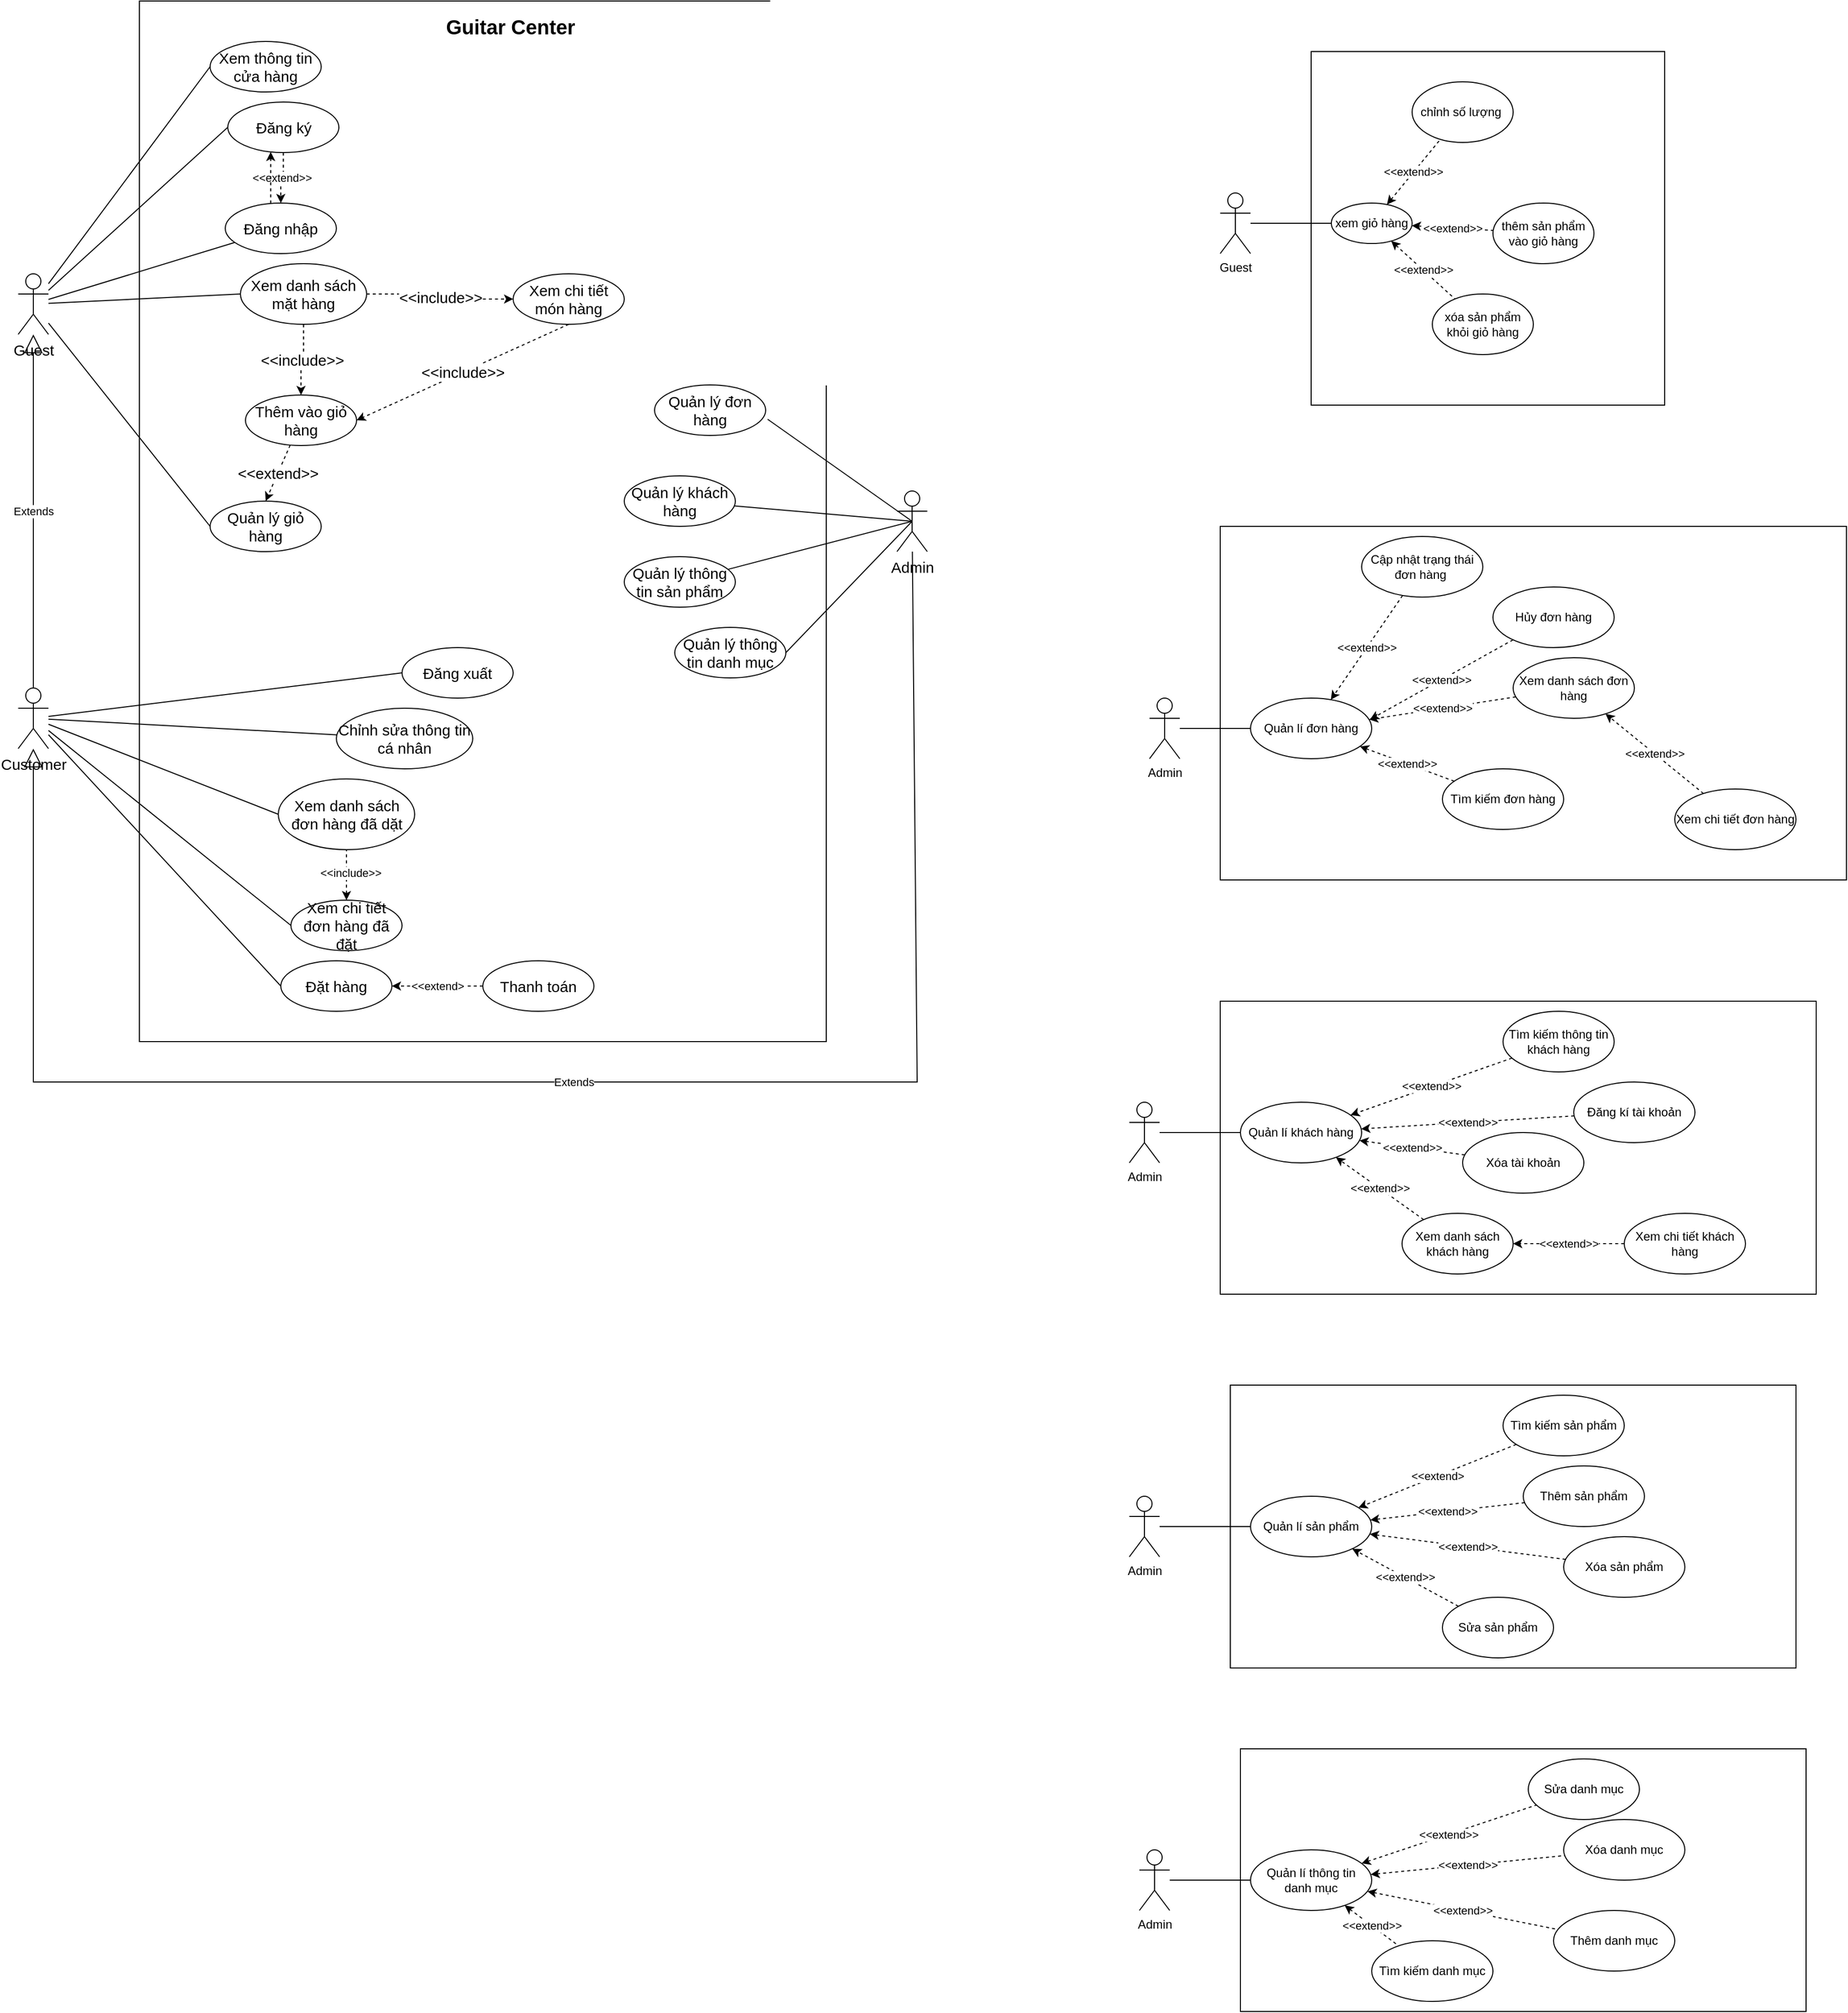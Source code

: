 <mxfile version="23.1.5" type="device" pages="4">
  <diagram id="ZRdMvqOZg2gXq2GH9Wk0" name="UseCase">
    <mxGraphModel dx="1461" dy="1923" grid="1" gridSize="10" guides="1" tooltips="1" connect="1" arrows="1" fold="1" page="1" pageScale="1" pageWidth="850" pageHeight="1100" math="0" shadow="0">
      <root>
        <mxCell id="0" />
        <mxCell id="1" parent="0" />
        <mxCell id="iLg86HMGIOEnV4VWeMgH-1" value="" style="rounded=0;whiteSpace=wrap;html=1;" parent="1" vertex="1">
          <mxGeometry x="320" y="-10" width="680" height="1030" as="geometry" />
        </mxCell>
        <mxCell id="iLg86HMGIOEnV4VWeMgH-2" style="rounded=0;orthogonalLoop=1;jettySize=auto;html=1;entryX=0;entryY=0.5;entryDx=0;entryDy=0;endArrow=none;endFill=0;fontSize=15;" parent="1" source="iLg86HMGIOEnV4VWeMgH-7" target="iLg86HMGIOEnV4VWeMgH-12" edge="1">
          <mxGeometry relative="1" as="geometry" />
        </mxCell>
        <mxCell id="iLg86HMGIOEnV4VWeMgH-3" style="rounded=0;orthogonalLoop=1;jettySize=auto;html=1;entryX=0;entryY=0.5;entryDx=0;entryDy=0;endArrow=none;endFill=0;fontSize=15;" parent="1" source="iLg86HMGIOEnV4VWeMgH-7" target="iLg86HMGIOEnV4VWeMgH-9" edge="1">
          <mxGeometry relative="1" as="geometry" />
        </mxCell>
        <mxCell id="iLg86HMGIOEnV4VWeMgH-4" style="rounded=0;orthogonalLoop=1;jettySize=auto;html=1;endArrow=none;endFill=0;fontSize=15;" parent="1" source="iLg86HMGIOEnV4VWeMgH-7" target="iLg86HMGIOEnV4VWeMgH-11" edge="1">
          <mxGeometry relative="1" as="geometry" />
        </mxCell>
        <mxCell id="iLg86HMGIOEnV4VWeMgH-5" style="rounded=0;orthogonalLoop=1;jettySize=auto;html=1;entryX=0;entryY=0.5;entryDx=0;entryDy=0;endArrow=none;endFill=0;fontSize=15;" parent="1" source="iLg86HMGIOEnV4VWeMgH-7" target="iLg86HMGIOEnV4VWeMgH-15" edge="1">
          <mxGeometry relative="1" as="geometry">
            <mxPoint x="300" y="270" as="sourcePoint" />
          </mxGeometry>
        </mxCell>
        <mxCell id="iLg86HMGIOEnV4VWeMgH-6" style="rounded=0;orthogonalLoop=1;jettySize=auto;html=1;entryX=0;entryY=0.5;entryDx=0;entryDy=0;endArrow=none;endFill=0;fontSize=15;" parent="1" source="iLg86HMGIOEnV4VWeMgH-7" target="iLg86HMGIOEnV4VWeMgH-18" edge="1">
          <mxGeometry relative="1" as="geometry">
            <mxPoint x="300" y="290" as="sourcePoint" />
            <Array as="points" />
          </mxGeometry>
        </mxCell>
        <mxCell id="iLg86HMGIOEnV4VWeMgH-7" value="Guest&lt;div style=&quot;font-size: 15px;&quot;&gt;&lt;br style=&quot;font-size: 15px;&quot;&gt;&lt;/div&gt;" style="shape=umlActor;verticalLabelPosition=bottom;verticalAlign=top;html=1;outlineConnect=0;fontSize=15;" parent="1" vertex="1">
          <mxGeometry x="200" y="260" width="30" height="60" as="geometry" />
        </mxCell>
        <mxCell id="iLg86HMGIOEnV4VWeMgH-8" value="&amp;lt;&amp;lt;extend&amp;gt;&amp;gt;" style="edgeStyle=orthogonalEdgeStyle;rounded=0;orthogonalLoop=1;jettySize=auto;html=1;dashed=1;" parent="1" source="iLg86HMGIOEnV4VWeMgH-9" target="iLg86HMGIOEnV4VWeMgH-11" edge="1">
          <mxGeometry relative="1" as="geometry" />
        </mxCell>
        <mxCell id="iLg86HMGIOEnV4VWeMgH-9" value="Đăng ký" style="ellipse;whiteSpace=wrap;html=1;fontSize=15;" parent="1" vertex="1">
          <mxGeometry x="407.5" y="90" width="110" height="50" as="geometry" />
        </mxCell>
        <mxCell id="iLg86HMGIOEnV4VWeMgH-10" style="edgeStyle=orthogonalEdgeStyle;rounded=0;orthogonalLoop=1;jettySize=auto;html=1;dashed=1;" parent="1" source="iLg86HMGIOEnV4VWeMgH-11" target="iLg86HMGIOEnV4VWeMgH-9" edge="1">
          <mxGeometry relative="1" as="geometry">
            <Array as="points">
              <mxPoint x="450" y="180" />
              <mxPoint x="450" y="180" />
            </Array>
          </mxGeometry>
        </mxCell>
        <mxCell id="iLg86HMGIOEnV4VWeMgH-11" value="Đăng nhập" style="ellipse;whiteSpace=wrap;html=1;fontSize=15;" parent="1" vertex="1">
          <mxGeometry x="405" y="190" width="110" height="50" as="geometry" />
        </mxCell>
        <mxCell id="iLg86HMGIOEnV4VWeMgH-12" value="Xem thông tin cửa hàng" style="ellipse;whiteSpace=wrap;html=1;fontSize=15;" parent="1" vertex="1">
          <mxGeometry x="390" y="30" width="110" height="50" as="geometry" />
        </mxCell>
        <mxCell id="iLg86HMGIOEnV4VWeMgH-13" value="&amp;lt;&amp;lt;include&amp;gt;&amp;gt;" style="edgeStyle=orthogonalEdgeStyle;rounded=0;orthogonalLoop=1;jettySize=auto;html=1;entryX=0;entryY=0.5;entryDx=0;entryDy=0;dashed=1;fontSize=15;" parent="1" source="iLg86HMGIOEnV4VWeMgH-15" target="iLg86HMGIOEnV4VWeMgH-17" edge="1">
          <mxGeometry relative="1" as="geometry" />
        </mxCell>
        <mxCell id="iLg86HMGIOEnV4VWeMgH-14" value="&amp;lt;&amp;lt;include&amp;gt;&amp;gt;" style="edgeStyle=orthogonalEdgeStyle;rounded=0;orthogonalLoop=1;jettySize=auto;html=1;entryX=0.5;entryY=0;entryDx=0;entryDy=0;dashed=1;fontSize=15;" parent="1" source="iLg86HMGIOEnV4VWeMgH-15" target="iLg86HMGIOEnV4VWeMgH-20" edge="1">
          <mxGeometry relative="1" as="geometry" />
        </mxCell>
        <mxCell id="iLg86HMGIOEnV4VWeMgH-15" value="Xem danh sách mặt hàng" style="ellipse;whiteSpace=wrap;html=1;fontSize=15;" parent="1" vertex="1">
          <mxGeometry x="420" y="250" width="125" height="60" as="geometry" />
        </mxCell>
        <mxCell id="iLg86HMGIOEnV4VWeMgH-16" value="&amp;lt;&amp;lt;include&amp;gt;&amp;gt;" style="rounded=0;orthogonalLoop=1;jettySize=auto;html=1;entryX=1;entryY=0.5;entryDx=0;entryDy=0;dashed=1;exitX=0.5;exitY=1;exitDx=0;exitDy=0;fontSize=15;" parent="1" source="iLg86HMGIOEnV4VWeMgH-17" target="iLg86HMGIOEnV4VWeMgH-20" edge="1">
          <mxGeometry relative="1" as="geometry" />
        </mxCell>
        <mxCell id="iLg86HMGIOEnV4VWeMgH-17" value="Xem chi tiết món hàng" style="ellipse;whiteSpace=wrap;html=1;fontSize=15;" parent="1" vertex="1">
          <mxGeometry x="690" y="260" width="110" height="50" as="geometry" />
        </mxCell>
        <mxCell id="iLg86HMGIOEnV4VWeMgH-18" value="Quản lý giỏ hàng" style="ellipse;whiteSpace=wrap;html=1;fontSize=15;" parent="1" vertex="1">
          <mxGeometry x="390" y="485" width="110" height="50" as="geometry" />
        </mxCell>
        <mxCell id="iLg86HMGIOEnV4VWeMgH-19" value="&amp;lt;&amp;lt;extend&amp;gt;&amp;gt;" style="rounded=0;orthogonalLoop=1;jettySize=auto;html=1;entryX=0.5;entryY=0;entryDx=0;entryDy=0;dashed=1;fontSize=15;" parent="1" source="iLg86HMGIOEnV4VWeMgH-20" target="iLg86HMGIOEnV4VWeMgH-18" edge="1">
          <mxGeometry relative="1" as="geometry" />
        </mxCell>
        <mxCell id="iLg86HMGIOEnV4VWeMgH-20" value="Thêm vào giỏ hàng" style="ellipse;whiteSpace=wrap;html=1;fontSize=15;" parent="1" vertex="1">
          <mxGeometry x="425" y="380" width="110" height="50" as="geometry" />
        </mxCell>
        <mxCell id="iLg86HMGIOEnV4VWeMgH-21" value="Guitar Center" style="text;html=1;align=center;verticalAlign=middle;whiteSpace=wrap;rounded=0;fontSize=20;fontStyle=1" parent="1" vertex="1">
          <mxGeometry x="550" width="275" height="30" as="geometry" />
        </mxCell>
        <mxCell id="iLg86HMGIOEnV4VWeMgH-22" style="rounded=0;orthogonalLoop=1;jettySize=auto;html=1;entryX=0;entryY=0.5;entryDx=0;entryDy=0;endArrow=none;endFill=0;fontSize=15;" parent="1" source="iLg86HMGIOEnV4VWeMgH-27" target="iLg86HMGIOEnV4VWeMgH-28" edge="1">
          <mxGeometry relative="1" as="geometry" />
        </mxCell>
        <mxCell id="iLg86HMGIOEnV4VWeMgH-23" style="rounded=0;orthogonalLoop=1;jettySize=auto;html=1;endArrow=none;endFill=0;fontSize=15;" parent="1" source="iLg86HMGIOEnV4VWeMgH-27" target="iLg86HMGIOEnV4VWeMgH-30" edge="1">
          <mxGeometry relative="1" as="geometry" />
        </mxCell>
        <mxCell id="iLg86HMGIOEnV4VWeMgH-24" style="rounded=0;orthogonalLoop=1;jettySize=auto;html=1;entryX=0;entryY=0.5;entryDx=0;entryDy=0;endArrow=none;endFill=0;fontSize=15;" parent="1" source="iLg86HMGIOEnV4VWeMgH-27" target="iLg86HMGIOEnV4VWeMgH-29" edge="1">
          <mxGeometry relative="1" as="geometry" />
        </mxCell>
        <mxCell id="iLg86HMGIOEnV4VWeMgH-25" style="rounded=0;orthogonalLoop=1;jettySize=auto;html=1;entryX=0;entryY=0.5;entryDx=0;entryDy=0;endArrow=none;endFill=0;fontSize=15;" parent="1" source="iLg86HMGIOEnV4VWeMgH-27" target="iLg86HMGIOEnV4VWeMgH-35" edge="1">
          <mxGeometry relative="1" as="geometry" />
        </mxCell>
        <mxCell id="iLg86HMGIOEnV4VWeMgH-26" style="rounded=0;orthogonalLoop=1;jettySize=auto;html=1;entryX=0;entryY=0.5;entryDx=0;entryDy=0;endArrow=none;endFill=0;fontSize=15;" parent="1" source="iLg86HMGIOEnV4VWeMgH-27" target="iLg86HMGIOEnV4VWeMgH-36" edge="1">
          <mxGeometry relative="1" as="geometry" />
        </mxCell>
        <mxCell id="iLg86HMGIOEnV4VWeMgH-27" value="Customer" style="shape=umlActor;verticalLabelPosition=bottom;verticalAlign=top;html=1;outlineConnect=0;fontSize=15;" parent="1" vertex="1">
          <mxGeometry x="200" y="670" width="30" height="60" as="geometry" />
        </mxCell>
        <mxCell id="iLg86HMGIOEnV4VWeMgH-28" value="Đăng xuất" style="ellipse;whiteSpace=wrap;html=1;fontSize=15;" parent="1" vertex="1">
          <mxGeometry x="580" y="630" width="110" height="50" as="geometry" />
        </mxCell>
        <mxCell id="iLg86HMGIOEnV4VWeMgH-29" value="Xem danh sách đơn hàng đã dặt" style="ellipse;whiteSpace=wrap;html=1;fontSize=15;" parent="1" vertex="1">
          <mxGeometry x="457.5" y="760" width="135" height="70" as="geometry" />
        </mxCell>
        <mxCell id="iLg86HMGIOEnV4VWeMgH-30" value="Chỉnh sửa thông tin cá nhân" style="ellipse;whiteSpace=wrap;html=1;fontSize=15;" parent="1" vertex="1">
          <mxGeometry x="515" y="690" width="135" height="60" as="geometry" />
        </mxCell>
        <mxCell id="iLg86HMGIOEnV4VWeMgH-31" value="&amp;lt;&amp;lt;extend&amp;gt;" style="rounded=0;orthogonalLoop=1;jettySize=auto;html=1;dashed=1;" parent="1" source="iLg86HMGIOEnV4VWeMgH-32" target="iLg86HMGIOEnV4VWeMgH-36" edge="1">
          <mxGeometry relative="1" as="geometry" />
        </mxCell>
        <mxCell id="iLg86HMGIOEnV4VWeMgH-32" value="Thanh toán" style="ellipse;whiteSpace=wrap;html=1;fontSize=15;" parent="1" vertex="1">
          <mxGeometry x="660" y="940" width="110" height="50" as="geometry" />
        </mxCell>
        <mxCell id="iLg86HMGIOEnV4VWeMgH-33" style="rounded=0;orthogonalLoop=1;jettySize=auto;html=1;dashed=1;startArrow=classic;startFill=1;endArrow=none;endFill=0;fontSize=15;" parent="1" source="iLg86HMGIOEnV4VWeMgH-35" target="iLg86HMGIOEnV4VWeMgH-29" edge="1">
          <mxGeometry relative="1" as="geometry" />
        </mxCell>
        <mxCell id="iLg86HMGIOEnV4VWeMgH-34" value="&amp;lt;&amp;lt;include&amp;gt;&amp;gt;" style="edgeLabel;html=1;align=center;verticalAlign=middle;resizable=0;points=[];" parent="iLg86HMGIOEnV4VWeMgH-33" connectable="0" vertex="1">
          <mxGeometry x="0.108" y="-3" relative="1" as="geometry">
            <mxPoint x="1" as="offset" />
          </mxGeometry>
        </mxCell>
        <mxCell id="iLg86HMGIOEnV4VWeMgH-35" value="Xem chi tiết đơn hàng đã đặt" style="ellipse;whiteSpace=wrap;html=1;fontSize=15;" parent="1" vertex="1">
          <mxGeometry x="470" y="880" width="110" height="50" as="geometry" />
        </mxCell>
        <mxCell id="iLg86HMGIOEnV4VWeMgH-36" value="Đặt hàng" style="ellipse;whiteSpace=wrap;html=1;fontSize=15;" parent="1" vertex="1">
          <mxGeometry x="460" y="940" width="110" height="50" as="geometry" />
        </mxCell>
        <mxCell id="iLg86HMGIOEnV4VWeMgH-37" style="rounded=0;orthogonalLoop=1;jettySize=auto;html=1;entryX=1.018;entryY=0.68;entryDx=0;entryDy=0;endArrow=none;endFill=0;exitX=0.5;exitY=0.5;exitDx=0;exitDy=0;exitPerimeter=0;fontSize=15;entryPerimeter=0;" parent="1" source="iLg86HMGIOEnV4VWeMgH-38" target="iLg86HMGIOEnV4VWeMgH-41" edge="1">
          <mxGeometry relative="1" as="geometry">
            <mxPoint x="1580" y="358" as="sourcePoint" />
          </mxGeometry>
        </mxCell>
        <mxCell id="iLg86HMGIOEnV4VWeMgH-38" value="Admin&lt;div style=&quot;font-size: 15px;&quot;&gt;&lt;br style=&quot;font-size: 15px;&quot;&gt;&lt;/div&gt;" style="shape=umlActor;verticalLabelPosition=bottom;verticalAlign=top;html=1;outlineConnect=0;fontSize=15;" parent="1" vertex="1">
          <mxGeometry x="1070" y="475" width="30" height="60" as="geometry" />
        </mxCell>
        <mxCell id="iLg86HMGIOEnV4VWeMgH-39" value="Quản lý thông tin sản phẩm" style="ellipse;whiteSpace=wrap;html=1;fontSize=15;" parent="1" vertex="1">
          <mxGeometry x="800" y="540" width="110" height="50" as="geometry" />
        </mxCell>
        <mxCell id="iLg86HMGIOEnV4VWeMgH-40" value="Quản lý khách hàng" style="ellipse;whiteSpace=wrap;html=1;fontSize=15;" parent="1" vertex="1">
          <mxGeometry x="800" y="460" width="110" height="50" as="geometry" />
        </mxCell>
        <mxCell id="iLg86HMGIOEnV4VWeMgH-41" value="Quản lý đơn hàng" style="ellipse;whiteSpace=wrap;html=1;fontSize=15;" parent="1" vertex="1">
          <mxGeometry x="830" y="370" width="110" height="50" as="geometry" />
        </mxCell>
        <mxCell id="iLg86HMGIOEnV4VWeMgH-42" value="Quản lý thông tin danh mục" style="ellipse;whiteSpace=wrap;html=1;fontSize=15;" parent="1" vertex="1">
          <mxGeometry x="850" y="610" width="110" height="50" as="geometry" />
        </mxCell>
        <mxCell id="iLg86HMGIOEnV4VWeMgH-43" style="rounded=0;orthogonalLoop=1;jettySize=auto;html=1;endArrow=none;endFill=0;fontSize=15;exitX=0.5;exitY=0.5;exitDx=0;exitDy=0;exitPerimeter=0;" parent="1" source="iLg86HMGIOEnV4VWeMgH-38" target="iLg86HMGIOEnV4VWeMgH-40" edge="1">
          <mxGeometry relative="1" as="geometry">
            <mxPoint x="1560" y="388" as="sourcePoint" />
            <mxPoint y="1063" as="targetPoint" />
          </mxGeometry>
        </mxCell>
        <mxCell id="iLg86HMGIOEnV4VWeMgH-44" style="rounded=0;orthogonalLoop=1;jettySize=auto;html=1;endArrow=none;endFill=0;fontSize=15;" parent="1" target="iLg86HMGIOEnV4VWeMgH-39" edge="1">
          <mxGeometry relative="1" as="geometry">
            <mxPoint x="1085" y="505" as="sourcePoint" />
            <mxPoint x="10" y="1073" as="targetPoint" />
          </mxGeometry>
        </mxCell>
        <mxCell id="iLg86HMGIOEnV4VWeMgH-45" style="rounded=0;orthogonalLoop=1;jettySize=auto;html=1;entryX=1;entryY=0.5;entryDx=0;entryDy=0;endArrow=none;endFill=0;fontSize=15;exitX=0.5;exitY=0.5;exitDx=0;exitDy=0;exitPerimeter=0;" parent="1" source="iLg86HMGIOEnV4VWeMgH-38" target="iLg86HMGIOEnV4VWeMgH-42" edge="1">
          <mxGeometry relative="1" as="geometry">
            <mxPoint x="1570" y="438" as="sourcePoint" />
            <mxPoint x="20" y="1083" as="targetPoint" />
          </mxGeometry>
        </mxCell>
        <mxCell id="iLg86HMGIOEnV4VWeMgH-46" value="Extends" style="endArrow=block;endSize=16;endFill=0;html=1;rounded=0;" parent="1" source="iLg86HMGIOEnV4VWeMgH-38" target="iLg86HMGIOEnV4VWeMgH-27" edge="1">
          <mxGeometry width="160" relative="1" as="geometry">
            <mxPoint x="650" y="620" as="sourcePoint" />
            <mxPoint x="810" y="620" as="targetPoint" />
            <Array as="points">
              <mxPoint x="1090" y="1060" />
              <mxPoint x="215" y="1060" />
            </Array>
          </mxGeometry>
        </mxCell>
        <mxCell id="iLg86HMGIOEnV4VWeMgH-47" value="Extends" style="endArrow=block;endSize=16;endFill=0;html=1;rounded=0;exitX=0.5;exitY=0;exitDx=0;exitDy=0;exitPerimeter=0;" parent="1" source="iLg86HMGIOEnV4VWeMgH-27" target="iLg86HMGIOEnV4VWeMgH-7" edge="1">
          <mxGeometry width="160" relative="1" as="geometry">
            <mxPoint x="220" y="640" as="sourcePoint" />
            <mxPoint x="380" y="640" as="targetPoint" />
          </mxGeometry>
        </mxCell>
        <mxCell id="iLg86HMGIOEnV4VWeMgH-48" style="edgeStyle=orthogonalEdgeStyle;rounded=0;orthogonalLoop=1;jettySize=auto;html=1;exitX=0.5;exitY=1;exitDx=0;exitDy=0;" parent="1" source="iLg86HMGIOEnV4VWeMgH-18" target="iLg86HMGIOEnV4VWeMgH-18" edge="1">
          <mxGeometry relative="1" as="geometry" />
        </mxCell>
        <mxCell id="IkEjvLa70xNHNoANcQMn-2" value="" style="whiteSpace=wrap;html=1;aspect=fixed;" parent="1" vertex="1">
          <mxGeometry x="1480" y="40" width="350" height="350" as="geometry" />
        </mxCell>
        <mxCell id="IkEjvLa70xNHNoANcQMn-3" value="&amp;lt;&amp;lt;extend&amp;gt;&amp;gt;" style="rounded=0;orthogonalLoop=1;jettySize=auto;html=1;dashed=1;endArrow=none;endFill=0;startArrow=classic;startFill=1;" parent="1" source="IkEjvLa70xNHNoANcQMn-6" target="IkEjvLa70xNHNoANcQMn-7" edge="1">
          <mxGeometry relative="1" as="geometry" />
        </mxCell>
        <mxCell id="IkEjvLa70xNHNoANcQMn-4" value="&amp;lt;&amp;lt;extend&amp;gt;&amp;gt;" style="rounded=0;orthogonalLoop=1;jettySize=auto;html=1;dashed=1;endArrow=none;endFill=0;startArrow=classic;startFill=1;" parent="1" source="IkEjvLa70xNHNoANcQMn-6" target="IkEjvLa70xNHNoANcQMn-8" edge="1">
          <mxGeometry relative="1" as="geometry" />
        </mxCell>
        <mxCell id="IkEjvLa70xNHNoANcQMn-5" value="&amp;lt;&amp;lt;extend&amp;gt;&amp;gt;" style="rounded=0;orthogonalLoop=1;jettySize=auto;html=1;dashed=1;endArrow=none;endFill=0;startArrow=classic;startFill=1;" parent="1" source="IkEjvLa70xNHNoANcQMn-6" target="IkEjvLa70xNHNoANcQMn-9" edge="1">
          <mxGeometry relative="1" as="geometry" />
        </mxCell>
        <mxCell id="IkEjvLa70xNHNoANcQMn-6" value="xem giỏ hàng" style="ellipse;whiteSpace=wrap;html=1;" parent="1" vertex="1">
          <mxGeometry x="1500" y="190" width="80" height="40" as="geometry" />
        </mxCell>
        <mxCell id="IkEjvLa70xNHNoANcQMn-7" value="chỉnh số lượng&amp;nbsp;" style="ellipse;whiteSpace=wrap;html=1;" parent="1" vertex="1">
          <mxGeometry x="1580" y="70" width="100" height="60" as="geometry" />
        </mxCell>
        <mxCell id="IkEjvLa70xNHNoANcQMn-8" value="thêm sản phẩm vào giỏ hàng" style="ellipse;whiteSpace=wrap;html=1;" parent="1" vertex="1">
          <mxGeometry x="1660" y="190" width="100" height="60" as="geometry" />
        </mxCell>
        <mxCell id="IkEjvLa70xNHNoANcQMn-9" value="xóa sản phẩm khỏi giỏ hàng" style="ellipse;whiteSpace=wrap;html=1;" parent="1" vertex="1">
          <mxGeometry x="1600" y="280" width="100" height="60" as="geometry" />
        </mxCell>
        <mxCell id="IkEjvLa70xNHNoANcQMn-10" style="rounded=0;orthogonalLoop=1;jettySize=auto;html=1;endArrow=none;endFill=0;" parent="1" source="IkEjvLa70xNHNoANcQMn-11" target="IkEjvLa70xNHNoANcQMn-6" edge="1">
          <mxGeometry relative="1" as="geometry" />
        </mxCell>
        <mxCell id="IkEjvLa70xNHNoANcQMn-11" value="Guest&lt;div&gt;&lt;br&gt;&lt;/div&gt;" style="shape=umlActor;verticalLabelPosition=bottom;verticalAlign=top;html=1;outlineConnect=0;" parent="1" vertex="1">
          <mxGeometry x="1390" y="180" width="30" height="60" as="geometry" />
        </mxCell>
        <mxCell id="IkEjvLa70xNHNoANcQMn-12" value="" style="rounded=0;whiteSpace=wrap;html=1;" parent="1" vertex="1">
          <mxGeometry x="1390" y="510" width="620" height="350" as="geometry" />
        </mxCell>
        <mxCell id="IkEjvLa70xNHNoANcQMn-13" value="Quản lí đơn hàng" style="ellipse;whiteSpace=wrap;html=1;" parent="1" vertex="1">
          <mxGeometry x="1420" y="680" width="120" height="60" as="geometry" />
        </mxCell>
        <mxCell id="IkEjvLa70xNHNoANcQMn-14" value="&amp;lt;&amp;lt;extend&amp;gt;&amp;gt;" style="rounded=0;orthogonalLoop=1;jettySize=auto;html=1;dashed=1;" parent="1" source="IkEjvLa70xNHNoANcQMn-15" target="IkEjvLa70xNHNoANcQMn-13" edge="1">
          <mxGeometry relative="1" as="geometry" />
        </mxCell>
        <mxCell id="IkEjvLa70xNHNoANcQMn-15" value="Xem danh sách đơn hàng" style="ellipse;whiteSpace=wrap;html=1;" parent="1" vertex="1">
          <mxGeometry x="1680" y="640" width="120" height="60" as="geometry" />
        </mxCell>
        <mxCell id="IkEjvLa70xNHNoANcQMn-16" value="&amp;lt;&amp;lt;extend&amp;gt;&amp;gt;" style="rounded=0;orthogonalLoop=1;jettySize=auto;html=1;dashed=1;" parent="1" source="IkEjvLa70xNHNoANcQMn-17" target="IkEjvLa70xNHNoANcQMn-15" edge="1">
          <mxGeometry relative="1" as="geometry" />
        </mxCell>
        <mxCell id="IkEjvLa70xNHNoANcQMn-17" value="Xem chi tiết đơn hàng" style="ellipse;whiteSpace=wrap;html=1;" parent="1" vertex="1">
          <mxGeometry x="1840" y="770" width="120" height="60" as="geometry" />
        </mxCell>
        <mxCell id="IkEjvLa70xNHNoANcQMn-20" value="Hủy đơn hàng" style="ellipse;whiteSpace=wrap;html=1;" parent="1" vertex="1">
          <mxGeometry x="1660" y="570" width="120" height="60" as="geometry" />
        </mxCell>
        <mxCell id="IkEjvLa70xNHNoANcQMn-21" value="&amp;lt;&amp;lt;extend&amp;gt;&amp;gt;" style="rounded=0;orthogonalLoop=1;jettySize=auto;html=1;entryX=0.986;entryY=0.353;entryDx=0;entryDy=0;entryPerimeter=0;dashed=1;" parent="1" source="IkEjvLa70xNHNoANcQMn-20" target="IkEjvLa70xNHNoANcQMn-13" edge="1">
          <mxGeometry relative="1" as="geometry" />
        </mxCell>
        <mxCell id="IkEjvLa70xNHNoANcQMn-22" value="&amp;lt;&amp;lt;extend&amp;gt;&amp;gt;" style="rounded=0;orthogonalLoop=1;jettySize=auto;html=1;dashed=1;" parent="1" source="IkEjvLa70xNHNoANcQMn-23" target="IkEjvLa70xNHNoANcQMn-13" edge="1">
          <mxGeometry relative="1" as="geometry" />
        </mxCell>
        <mxCell id="IkEjvLa70xNHNoANcQMn-23" value="Tìm kiếm đơn hàng" style="ellipse;whiteSpace=wrap;html=1;" parent="1" vertex="1">
          <mxGeometry x="1610" y="750" width="120" height="60" as="geometry" />
        </mxCell>
        <mxCell id="IkEjvLa70xNHNoANcQMn-24" value="&amp;lt;&amp;lt;extend&amp;gt;&amp;gt;" style="rounded=0;orthogonalLoop=1;jettySize=auto;html=1;dashed=1;" parent="1" source="IkEjvLa70xNHNoANcQMn-25" target="IkEjvLa70xNHNoANcQMn-13" edge="1">
          <mxGeometry relative="1" as="geometry" />
        </mxCell>
        <mxCell id="IkEjvLa70xNHNoANcQMn-25" value="Cập nhật trạng thái đơn hàng&amp;nbsp;" style="ellipse;whiteSpace=wrap;html=1;" parent="1" vertex="1">
          <mxGeometry x="1530" y="520" width="120" height="60" as="geometry" />
        </mxCell>
        <mxCell id="IkEjvLa70xNHNoANcQMn-26" style="edgeStyle=orthogonalEdgeStyle;rounded=0;orthogonalLoop=1;jettySize=auto;html=1;endArrow=none;endFill=0;" parent="1" source="IkEjvLa70xNHNoANcQMn-27" target="IkEjvLa70xNHNoANcQMn-13" edge="1">
          <mxGeometry relative="1" as="geometry" />
        </mxCell>
        <mxCell id="IkEjvLa70xNHNoANcQMn-27" value="Admin" style="shape=umlActor;verticalLabelPosition=bottom;verticalAlign=top;html=1;outlineConnect=0;" parent="1" vertex="1">
          <mxGeometry x="1320" y="680" width="30" height="60" as="geometry" />
        </mxCell>
        <mxCell id="IkEjvLa70xNHNoANcQMn-28" value="" style="rounded=0;whiteSpace=wrap;html=1;" parent="1" vertex="1">
          <mxGeometry x="1390" y="980" width="590" height="290" as="geometry" />
        </mxCell>
        <mxCell id="IkEjvLa70xNHNoANcQMn-29" value="Quản lí khách hàng" style="ellipse;whiteSpace=wrap;html=1;" parent="1" vertex="1">
          <mxGeometry x="1410" y="1080" width="120" height="60" as="geometry" />
        </mxCell>
        <mxCell id="IkEjvLa70xNHNoANcQMn-30" value="&amp;lt;&amp;lt;extend&amp;gt;&amp;gt;" style="rounded=0;orthogonalLoop=1;jettySize=auto;html=1;dashed=1;" parent="1" source="IkEjvLa70xNHNoANcQMn-31" target="IkEjvLa70xNHNoANcQMn-29" edge="1">
          <mxGeometry relative="1" as="geometry" />
        </mxCell>
        <mxCell id="IkEjvLa70xNHNoANcQMn-31" value="Xóa tài khoản" style="ellipse;whiteSpace=wrap;html=1;" parent="1" vertex="1">
          <mxGeometry x="1630" y="1110" width="120" height="60" as="geometry" />
        </mxCell>
        <mxCell id="IkEjvLa70xNHNoANcQMn-32" value="&amp;lt;&amp;lt;extend&amp;gt;&amp;gt;" style="rounded=0;orthogonalLoop=1;jettySize=auto;html=1;dashed=1;" parent="1" source="IkEjvLa70xNHNoANcQMn-33" target="IkEjvLa70xNHNoANcQMn-29" edge="1">
          <mxGeometry relative="1" as="geometry" />
        </mxCell>
        <mxCell id="IkEjvLa70xNHNoANcQMn-33" value="Xem danh sách khách hàng" style="ellipse;whiteSpace=wrap;html=1;" parent="1" vertex="1">
          <mxGeometry x="1570" y="1190" width="110" height="60" as="geometry" />
        </mxCell>
        <mxCell id="IkEjvLa70xNHNoANcQMn-34" value="&amp;lt;&amp;lt;extend&amp;gt;&amp;gt;" style="rounded=0;orthogonalLoop=1;jettySize=auto;html=1;dashed=1;" parent="1" source="IkEjvLa70xNHNoANcQMn-35" target="IkEjvLa70xNHNoANcQMn-29" edge="1">
          <mxGeometry relative="1" as="geometry" />
        </mxCell>
        <mxCell id="IkEjvLa70xNHNoANcQMn-35" value="Đăng kí tài khoản" style="ellipse;whiteSpace=wrap;html=1;" parent="1" vertex="1">
          <mxGeometry x="1740" y="1060" width="120" height="60" as="geometry" />
        </mxCell>
        <mxCell id="IkEjvLa70xNHNoANcQMn-36" value="&amp;lt;&amp;lt;extend&amp;gt;&amp;gt;" style="rounded=0;orthogonalLoop=1;jettySize=auto;html=1;dashed=1;" parent="1" source="IkEjvLa70xNHNoANcQMn-37" target="IkEjvLa70xNHNoANcQMn-29" edge="1">
          <mxGeometry relative="1" as="geometry" />
        </mxCell>
        <mxCell id="IkEjvLa70xNHNoANcQMn-37" value="Tìm kiếm thông tin khách hàng" style="ellipse;whiteSpace=wrap;html=1;" parent="1" vertex="1">
          <mxGeometry x="1670" y="990" width="110" height="60" as="geometry" />
        </mxCell>
        <mxCell id="IkEjvLa70xNHNoANcQMn-38" value="&amp;lt;&amp;lt;extend&amp;gt;&amp;gt;" style="rounded=0;orthogonalLoop=1;jettySize=auto;html=1;dashed=1;" parent="1" source="IkEjvLa70xNHNoANcQMn-39" target="IkEjvLa70xNHNoANcQMn-33" edge="1">
          <mxGeometry relative="1" as="geometry" />
        </mxCell>
        <mxCell id="IkEjvLa70xNHNoANcQMn-39" value="Xem chi tiết khách hàng" style="ellipse;whiteSpace=wrap;html=1;" parent="1" vertex="1">
          <mxGeometry x="1790" y="1190" width="120" height="60" as="geometry" />
        </mxCell>
        <mxCell id="IkEjvLa70xNHNoANcQMn-40" style="rounded=0;orthogonalLoop=1;jettySize=auto;html=1;endArrow=none;endFill=0;" parent="1" source="IkEjvLa70xNHNoANcQMn-41" target="IkEjvLa70xNHNoANcQMn-29" edge="1">
          <mxGeometry relative="1" as="geometry" />
        </mxCell>
        <mxCell id="IkEjvLa70xNHNoANcQMn-41" value="Admin" style="shape=umlActor;verticalLabelPosition=bottom;verticalAlign=top;html=1;outlineConnect=0;" parent="1" vertex="1">
          <mxGeometry x="1300" y="1080" width="30" height="60" as="geometry" />
        </mxCell>
        <mxCell id="IkEjvLa70xNHNoANcQMn-42" value="" style="rounded=0;whiteSpace=wrap;html=1;" parent="1" vertex="1">
          <mxGeometry x="1400" y="1360" width="560" height="280" as="geometry" />
        </mxCell>
        <mxCell id="IkEjvLa70xNHNoANcQMn-43" value="Quản lí sản phẩm" style="ellipse;whiteSpace=wrap;html=1;" parent="1" vertex="1">
          <mxGeometry x="1420" y="1470" width="120" height="60" as="geometry" />
        </mxCell>
        <mxCell id="IkEjvLa70xNHNoANcQMn-44" value="&amp;lt;&amp;lt;extend&amp;gt;&amp;gt;" style="rounded=0;orthogonalLoop=1;jettySize=auto;html=1;dashed=1;" parent="1" source="IkEjvLa70xNHNoANcQMn-45" target="IkEjvLa70xNHNoANcQMn-43" edge="1">
          <mxGeometry relative="1" as="geometry" />
        </mxCell>
        <mxCell id="IkEjvLa70xNHNoANcQMn-45" value="Thêm sản phẩm" style="ellipse;whiteSpace=wrap;html=1;" parent="1" vertex="1">
          <mxGeometry x="1690" y="1440" width="120" height="60" as="geometry" />
        </mxCell>
        <mxCell id="IkEjvLa70xNHNoANcQMn-46" value="Xóa sản phẩm" style="ellipse;whiteSpace=wrap;html=1;" parent="1" vertex="1">
          <mxGeometry x="1730" y="1510" width="120" height="60" as="geometry" />
        </mxCell>
        <mxCell id="IkEjvLa70xNHNoANcQMn-47" value="&amp;lt;&amp;lt;extend&amp;gt;&amp;gt;" style="rounded=0;orthogonalLoop=1;jettySize=auto;html=1;dashed=1;" parent="1" source="IkEjvLa70xNHNoANcQMn-48" target="IkEjvLa70xNHNoANcQMn-43" edge="1">
          <mxGeometry relative="1" as="geometry" />
        </mxCell>
        <mxCell id="IkEjvLa70xNHNoANcQMn-48" value="Sửa sản phẩm" style="ellipse;whiteSpace=wrap;html=1;" parent="1" vertex="1">
          <mxGeometry x="1610" y="1570" width="110" height="60" as="geometry" />
        </mxCell>
        <mxCell id="IkEjvLa70xNHNoANcQMn-49" value="&amp;lt;&amp;lt;extend&amp;gt;&amp;gt;" style="rounded=0;orthogonalLoop=1;jettySize=auto;html=1;dashed=1;" parent="1" source="IkEjvLa70xNHNoANcQMn-46" target="IkEjvLa70xNHNoANcQMn-43" edge="1">
          <mxGeometry relative="1" as="geometry" />
        </mxCell>
        <mxCell id="IkEjvLa70xNHNoANcQMn-50" value="&amp;lt;&amp;lt;extend&amp;gt;" style="rounded=0;orthogonalLoop=1;jettySize=auto;html=1;dashed=1;" parent="1" source="IkEjvLa70xNHNoANcQMn-51" target="IkEjvLa70xNHNoANcQMn-43" edge="1">
          <mxGeometry relative="1" as="geometry" />
        </mxCell>
        <mxCell id="IkEjvLa70xNHNoANcQMn-51" value="Tìm kiếm sản phẩm" style="ellipse;whiteSpace=wrap;html=1;" parent="1" vertex="1">
          <mxGeometry x="1670" y="1370" width="120" height="60" as="geometry" />
        </mxCell>
        <mxCell id="IkEjvLa70xNHNoANcQMn-52" style="rounded=0;orthogonalLoop=1;jettySize=auto;html=1;endArrow=none;endFill=0;" parent="1" source="IkEjvLa70xNHNoANcQMn-53" target="IkEjvLa70xNHNoANcQMn-43" edge="1">
          <mxGeometry relative="1" as="geometry" />
        </mxCell>
        <mxCell id="IkEjvLa70xNHNoANcQMn-53" value="Admin" style="shape=umlActor;verticalLabelPosition=bottom;verticalAlign=top;html=1;outlineConnect=0;" parent="1" vertex="1">
          <mxGeometry x="1300" y="1470" width="30" height="60" as="geometry" />
        </mxCell>
        <mxCell id="IkEjvLa70xNHNoANcQMn-54" value="" style="rounded=0;whiteSpace=wrap;html=1;" parent="1" vertex="1">
          <mxGeometry x="1410" y="1720" width="560" height="260" as="geometry" />
        </mxCell>
        <mxCell id="IkEjvLa70xNHNoANcQMn-55" value="&amp;lt;&amp;lt;extend&amp;gt;&amp;gt;" style="rounded=0;orthogonalLoop=1;jettySize=auto;html=1;dashed=1;endArrow=none;endFill=0;startArrow=classic;startFill=1;" parent="1" source="IkEjvLa70xNHNoANcQMn-59" target="IkEjvLa70xNHNoANcQMn-62" edge="1">
          <mxGeometry relative="1" as="geometry" />
        </mxCell>
        <mxCell id="IkEjvLa70xNHNoANcQMn-56" value="&amp;lt;&amp;lt;extend&amp;gt;&amp;gt;" style="rounded=0;orthogonalLoop=1;jettySize=auto;html=1;dashed=1;endArrow=none;endFill=0;startArrow=classic;startFill=1;" parent="1" source="IkEjvLa70xNHNoANcQMn-59" target="IkEjvLa70xNHNoANcQMn-61" edge="1">
          <mxGeometry relative="1" as="geometry" />
        </mxCell>
        <mxCell id="IkEjvLa70xNHNoANcQMn-57" value="&amp;lt;&amp;lt;extend&amp;gt;&amp;gt;" style="rounded=0;orthogonalLoop=1;jettySize=auto;html=1;dashed=1;endArrow=none;endFill=0;startArrow=classic;startFill=1;" parent="1" source="IkEjvLa70xNHNoANcQMn-59" target="IkEjvLa70xNHNoANcQMn-60" edge="1">
          <mxGeometry relative="1" as="geometry" />
        </mxCell>
        <mxCell id="IkEjvLa70xNHNoANcQMn-58" value="&amp;lt;&amp;lt;extend&amp;gt;&amp;gt;" style="rounded=0;orthogonalLoop=1;jettySize=auto;html=1;dashed=1;endArrow=none;endFill=0;startArrow=classic;startFill=1;" parent="1" source="IkEjvLa70xNHNoANcQMn-59" target="IkEjvLa70xNHNoANcQMn-63" edge="1">
          <mxGeometry relative="1" as="geometry" />
        </mxCell>
        <mxCell id="IkEjvLa70xNHNoANcQMn-59" value="Quản lí thông tin danh mục" style="ellipse;whiteSpace=wrap;html=1;" parent="1" vertex="1">
          <mxGeometry x="1420" y="1820" width="120" height="60" as="geometry" />
        </mxCell>
        <mxCell id="IkEjvLa70xNHNoANcQMn-60" value="Thêm danh mục" style="ellipse;whiteSpace=wrap;html=1;" parent="1" vertex="1">
          <mxGeometry x="1720" y="1880" width="120" height="60" as="geometry" />
        </mxCell>
        <mxCell id="IkEjvLa70xNHNoANcQMn-61" value="Xóa danh mục" style="ellipse;whiteSpace=wrap;html=1;" parent="1" vertex="1">
          <mxGeometry x="1730" y="1790" width="120" height="60" as="geometry" />
        </mxCell>
        <mxCell id="IkEjvLa70xNHNoANcQMn-62" value="Sửa danh mục" style="ellipse;whiteSpace=wrap;html=1;" parent="1" vertex="1">
          <mxGeometry x="1695" y="1730" width="110" height="60" as="geometry" />
        </mxCell>
        <mxCell id="IkEjvLa70xNHNoANcQMn-63" value="Tìm kiếm danh mục" style="ellipse;whiteSpace=wrap;html=1;" parent="1" vertex="1">
          <mxGeometry x="1540" y="1910" width="120" height="60" as="geometry" />
        </mxCell>
        <mxCell id="IkEjvLa70xNHNoANcQMn-64" style="rounded=0;orthogonalLoop=1;jettySize=auto;html=1;endArrow=none;endFill=0;" parent="1" source="IkEjvLa70xNHNoANcQMn-65" target="IkEjvLa70xNHNoANcQMn-59" edge="1">
          <mxGeometry relative="1" as="geometry" />
        </mxCell>
        <mxCell id="IkEjvLa70xNHNoANcQMn-65" value="Admin" style="shape=umlActor;verticalLabelPosition=bottom;verticalAlign=top;html=1;outlineConnect=0;" parent="1" vertex="1">
          <mxGeometry x="1310" y="1820" width="30" height="60" as="geometry" />
        </mxCell>
      </root>
    </mxGraphModel>
  </diagram>
  <diagram name="Class-diagram-Backend" id="71YuuN-TkcpcSKY_IlqS">
    <mxGraphModel dx="2071" dy="823" grid="1" gridSize="10" guides="1" tooltips="1" connect="1" arrows="1" fold="1" page="1" pageScale="1" pageWidth="850" pageHeight="1100" math="0" shadow="0">
      <root>
        <mxCell id="0" />
        <mxCell id="1" parent="0" />
        <mxCell id="OTVEuXAq5XdpoeRb0B48-3" value="&lt;p style=&quot;margin:0px;margin-top:4px;text-align:center;&quot;&gt;&lt;b&gt;ProductRouter&lt;/b&gt;&lt;/p&gt;&lt;hr size=&quot;1&quot;&gt;&lt;p style=&quot;margin:0px;margin-left:4px;&quot;&gt;&lt;br&gt;&lt;/p&gt;&lt;hr size=&quot;1&quot;&gt;&lt;p style=&quot;margin:0px;margin-left:4px;&quot;&gt;+ get()&lt;/p&gt;&lt;p style=&quot;margin:0px;margin-left:4px;&quot;&gt;+post()&lt;/p&gt;&lt;p style=&quot;margin:0px;margin-left:4px;&quot;&gt;+put()&lt;/p&gt;&lt;p style=&quot;margin:0px;margin-left:4px;&quot;&gt;+delete()&lt;/p&gt;" style="verticalAlign=top;align=left;overflow=fill;fontSize=12;fontFamily=Helvetica;html=1;" parent="1" vertex="1">
          <mxGeometry x="400" y="440" width="160" height="140" as="geometry" />
        </mxCell>
        <mxCell id="OTVEuXAq5XdpoeRb0B48-9" value="ENTITY" style="swimlane;whiteSpace=wrap;html=1;fillColor=#f8cecc;strokeColor=#b85450;" parent="1" vertex="1">
          <mxGeometry x="-240" y="1090" width="1700" height="750" as="geometry" />
        </mxCell>
        <mxCell id="OTVEuXAq5XdpoeRb0B48-6" value="&lt;p style=&quot;margin:0px;margin-top:4px;text-align:center;&quot;&gt;&lt;b&gt;OrderDetails&lt;/b&gt;&lt;/p&gt;&lt;hr size=&quot;1&quot;&gt;&lt;p style=&quot;margin:0px;margin-left:4px;&quot;&gt;-&amp;nbsp;price&lt;/p&gt;&lt;p style=&quot;margin:0px;margin-left:4px;&quot;&gt;-&amp;nbsp;unit&lt;/p&gt;&lt;p style=&quot;margin:0px;margin-left:4px;&quot;&gt;- orderId&lt;/p&gt;&lt;p style=&quot;margin:0px;margin-left:4px;&quot;&gt;-price&lt;/p&gt;&lt;p style=&quot;margin:0px;margin-left:4px;&quot;&gt;-productId&lt;/p&gt;&lt;hr size=&quot;1&quot;&gt;&lt;p style=&quot;margin:0px;margin-left:4px;&quot;&gt;+&amp;nbsp;getOrderDetailsByOrderId(orderId)&lt;span style=&quot;background-color: initial;&quot;&gt;&amp;nbsp;: orderDetails[]&lt;/span&gt;&lt;/p&gt;&lt;p style=&quot;margin:0px;margin-left:4px;&quot;&gt;+&amp;nbsp;insertOrderDetails(orderDetail) : orderDetails[]&lt;/p&gt;&lt;p style=&quot;margin:0px;margin-left:4px;&quot;&gt;&lt;br&gt;&lt;/p&gt;" style="verticalAlign=top;align=left;overflow=fill;fontSize=12;fontFamily=Helvetica;html=1;" parent="OTVEuXAq5XdpoeRb0B48-9" vertex="1">
          <mxGeometry x="410" y="145" width="285" height="170" as="geometry" />
        </mxCell>
        <mxCell id="OTVEuXAq5XdpoeRb0B48-7" value="&lt;p style=&quot;margin:0px;margin-top:4px;text-align:center;&quot;&gt;&lt;b&gt;Order&lt;/b&gt;&lt;/p&gt;&lt;hr size=&quot;1&quot;&gt;&lt;p style=&quot;margin:0px;margin-left:4px;&quot;&gt;-&amp;nbsp;orderId&lt;/p&gt;&lt;p style=&quot;margin:0px;margin-left:4px;&quot;&gt;-&amp;nbsp;address&lt;/p&gt;&lt;p style=&quot;margin:0px;margin-left:4px;&quot;&gt;-&amp;nbsp;orderDate&lt;/p&gt;&lt;p style=&quot;margin:0px;margin-left:4px;&quot;&gt;-phone&lt;/p&gt;&lt;p style=&quot;margin:0px;margin-left:4px;&quot;&gt;-status&lt;/p&gt;&lt;p style=&quot;margin:0px;margin-left:4px;&quot;&gt;-totalPrice&lt;/p&gt;&lt;p style=&quot;margin:0px;margin-left:4px;&quot;&gt;-username&lt;/p&gt;&lt;hr size=&quot;1&quot;&gt;&lt;p style=&quot;margin:0px;margin-left:4px;&quot;&gt;+getAllOrders() : orders[]&lt;/p&gt;&lt;p style=&quot;margin:0px;margin-left:4px;&quot;&gt;+&amp;nbsp;getOrderByUsername&lt;span style=&quot;background-color: initial;&quot;&gt;(username)&lt;/span&gt;&lt;span style=&quot;background-color: initial;&quot;&gt;&amp;nbsp;: orders[]&lt;/span&gt;&lt;/p&gt;&lt;p style=&quot;margin:0px;margin-left:4px;&quot;&gt;+&amp;nbsp;getOrderById&lt;span style=&quot;background-color: initial;&quot;&gt;(orderId) : orderDetails[]&lt;/span&gt;&lt;/p&gt;&lt;p style=&quot;margin:0px;margin-left:4px;&quot;&gt;+ insertOrder(orderData) : Order&lt;/p&gt;&lt;p style=&quot;margin:0px;margin-left:4px;&quot;&gt;+ updateStatusOrder(orderData) : void&lt;/p&gt;&lt;p style=&quot;margin:0px;margin-left:4px;&quot;&gt;+&amp;nbsp;deleteOrder(orderId) : void&lt;/p&gt;&lt;p style=&quot;margin:0px;margin-left:4px;&quot;&gt;&lt;br&gt;&lt;/p&gt;&lt;p style=&quot;margin:0px;margin-left:4px;&quot;&gt;&lt;br&gt;&lt;/p&gt;" style="verticalAlign=top;align=left;overflow=fill;fontSize=12;fontFamily=Helvetica;html=1;" parent="OTVEuXAq5XdpoeRb0B48-9" vertex="1">
          <mxGeometry x="90" y="80" width="250" height="240" as="geometry" />
        </mxCell>
        <mxCell id="OTVEuXAq5XdpoeRb0B48-8" value="&lt;p style=&quot;margin:0px;margin-top:4px;text-align:center;&quot;&gt;&lt;b&gt;Category&lt;/b&gt;&lt;/p&gt;&lt;hr size=&quot;1&quot;&gt;&lt;p style=&quot;margin:0px;margin-left:4px;&quot;&gt;-&amp;nbsp;categoryId&lt;/p&gt;&lt;p style=&quot;margin:0px;margin-left:4px;&quot;&gt;- categoryName&lt;/p&gt;&lt;hr size=&quot;1&quot;&gt;&lt;p style=&quot;margin:0px;margin-left:4px;&quot;&gt;+&amp;nbsp;getAllCategory&lt;span style=&quot;background-color: initial;&quot;&gt;()&lt;/span&gt;&lt;span style=&quot;background-color: initial;&quot;&gt;&amp;nbsp;: categories[]&lt;/span&gt;&lt;/p&gt;&lt;p style=&quot;margin:0px;margin-left:4px;&quot;&gt;+&amp;nbsp;insertCategory&lt;span style=&quot;background-color: initial;&quot;&gt;(categoryData) : Category&lt;/span&gt;&lt;/p&gt;&lt;p style=&quot;margin:0px;margin-left:4px;&quot;&gt;+updateCategory(categoryData): Category&lt;/p&gt;&lt;p style=&quot;margin:0px;margin-left:4px;&quot;&gt;+deleteCategory(categoryId): void&lt;/p&gt;&lt;p style=&quot;margin:0px;margin-left:4px;&quot;&gt;&lt;br&gt;&lt;/p&gt;" style="verticalAlign=top;align=left;overflow=fill;fontSize=12;fontFamily=Helvetica;html=1;" parent="OTVEuXAq5XdpoeRb0B48-9" vertex="1">
          <mxGeometry x="1097.5" y="190" width="240" height="140" as="geometry" />
        </mxCell>
        <mxCell id="OTVEuXAq5XdpoeRb0B48-4" value="&lt;p style=&quot;margin:0px;margin-top:4px;text-align:center;&quot;&gt;&lt;b&gt;User&lt;/b&gt;&lt;/p&gt;&lt;hr size=&quot;1&quot;&gt;&lt;p style=&quot;margin:0px;margin-left:4px;&quot;&gt;- user&amp;nbsp;&lt;/p&gt;&lt;p style=&quot;margin:0px;margin-left:4px;&quot;&gt;-password&lt;/p&gt;&lt;p style=&quot;margin:0px;margin-left:4px;&quot;&gt;-fullname&lt;/p&gt;&lt;p style=&quot;margin:0px;margin-left:4px;&quot;&gt;-phone&lt;/p&gt;&lt;p style=&quot;margin:0px;margin-left:4px;&quot;&gt;-address&lt;/p&gt;&lt;p style=&quot;margin:0px;margin-left:4px;&quot;&gt;-gender&lt;/p&gt;&lt;p style=&quot;margin:0px;margin-left:4px;&quot;&gt;-birth&lt;/p&gt;&lt;p style=&quot;margin:0px;margin-left:4px;&quot;&gt;-role&lt;/p&gt;&lt;hr size=&quot;1&quot;&gt;&lt;p style=&quot;margin:0px;margin-left:4px;&quot;&gt;+ getUsersByUsername(username) : User&lt;/p&gt;&lt;p style=&quot;margin:0px;margin-left:4px;&quot;&gt;+ getAllUsers() : users[]&lt;/p&gt;&lt;p style=&quot;margin:0px;margin-left:4px;&quot;&gt;+ createUser(userData) : User&lt;/p&gt;&lt;p style=&quot;margin:0px;margin-left:4px;&quot;&gt;+ checkPassord(password) : boolean&lt;/p&gt;&lt;p style=&quot;margin:0px;margin-left:4px;&quot;&gt;+updateUserInfor(user) : User&lt;/p&gt;" style="verticalAlign=top;align=left;overflow=fill;fontSize=12;fontFamily=Helvetica;html=1;" parent="OTVEuXAq5XdpoeRb0B48-9" vertex="1">
          <mxGeometry x="1410" y="150" width="235" height="240" as="geometry" />
        </mxCell>
        <mxCell id="OTVEuXAq5XdpoeRb0B48-5" value="&lt;p style=&quot;margin:0px;margin-top:4px;text-align:center;&quot;&gt;&lt;b&gt;Product&lt;/b&gt;&lt;/p&gt;&lt;hr size=&quot;1&quot;&gt;&lt;p style=&quot;margin:0px;margin-left:4px;&quot;&gt;- productId&lt;/p&gt;&lt;p style=&quot;margin:0px;margin-left:4px;&quot;&gt;- productName&lt;/p&gt;&lt;p style=&quot;margin:0px;margin-left:4px;&quot;&gt;-unit&lt;/p&gt;&lt;p style=&quot;margin:0px;margin-left:4px;&quot;&gt;-price&lt;/p&gt;&lt;p style=&quot;margin:0px;margin-left:4px;&quot;&gt;-image&lt;/p&gt;&lt;p style=&quot;margin:0px;margin-left:4px;&quot;&gt;-categoryId&lt;/p&gt;&lt;p style=&quot;margin:0px;margin-left:4px;&quot;&gt;-description&lt;/p&gt;&lt;hr size=&quot;1&quot;&gt;&lt;p style=&quot;margin:0px;margin-left:4px;&quot;&gt;+ getAllProducts : products[]&lt;/p&gt;&lt;p style=&quot;margin:0px;margin-left:4px;&quot;&gt;+ getProdcutById(productId): Product&lt;/p&gt;&lt;p style=&quot;margin:0px;margin-left:4px;&quot;&gt;+ insertProduct(productData): Product&lt;/p&gt;&lt;p style=&quot;margin:0px;margin-left:4px;&quot;&gt;+ updateProduct(productData): Product&lt;/p&gt;&lt;p style=&quot;margin:0px;margin-left:4px;&quot;&gt;+ deleteProduct(productId): void&lt;/p&gt;&lt;p style=&quot;margin:0px;margin-left:4px;&quot;&gt;+ findByCategory(categoryId): products[]&lt;/p&gt;&lt;p style=&quot;margin:0px;margin-left:4px;&quot;&gt;+findByOrderId(orderId): orderdetails[]&lt;/p&gt;" style="verticalAlign=top;align=left;overflow=fill;fontSize=12;fontFamily=Helvetica;html=1;" parent="OTVEuXAq5XdpoeRb0B48-9" vertex="1">
          <mxGeometry x="780" y="130" width="230" height="260" as="geometry" />
        </mxCell>
        <mxCell id="OTVEuXAq5XdpoeRb0B48-48" value="&lt;p style=&quot;margin:0px;margin-top:4px;text-align:center;&quot;&gt;&lt;b&gt;connectToDB&lt;/b&gt;&lt;/p&gt;&lt;hr size=&quot;1&quot;&gt;&lt;p style=&quot;margin:0px;margin-left:4px;&quot;&gt;&lt;br&gt;&lt;/p&gt;&lt;hr size=&quot;1&quot;&gt;&lt;p style=&quot;margin:0px;margin-left:4px;&quot;&gt;+ MongoClient.connect()&lt;/p&gt;" style="verticalAlign=top;align=left;overflow=fill;fontSize=12;fontFamily=Helvetica;html=1;" parent="OTVEuXAq5XdpoeRb0B48-9" vertex="1">
          <mxGeometry x="660" y="570" width="285" height="100" as="geometry" />
        </mxCell>
        <mxCell id="OTVEuXAq5XdpoeRb0B48-49" value="Use" style="endArrow=open;endSize=12;dashed=1;html=1;rounded=0;" parent="OTVEuXAq5XdpoeRb0B48-9" source="OTVEuXAq5XdpoeRb0B48-8" target="OTVEuXAq5XdpoeRb0B48-48" edge="1">
          <mxGeometry width="160" relative="1" as="geometry">
            <mxPoint x="1068" y="-70" as="sourcePoint" />
            <mxPoint x="1195" y="200" as="targetPoint" />
          </mxGeometry>
        </mxCell>
        <mxCell id="OTVEuXAq5XdpoeRb0B48-50" value="Use" style="endArrow=open;endSize=12;dashed=1;html=1;rounded=0;" parent="OTVEuXAq5XdpoeRb0B48-9" source="OTVEuXAq5XdpoeRb0B48-4" target="OTVEuXAq5XdpoeRb0B48-48" edge="1">
          <mxGeometry width="160" relative="1" as="geometry">
            <mxPoint x="1146" y="340" as="sourcePoint" />
            <mxPoint x="901" y="550" as="targetPoint" />
          </mxGeometry>
        </mxCell>
        <mxCell id="OTVEuXAq5XdpoeRb0B48-51" value="Use" style="endArrow=open;endSize=12;dashed=1;html=1;rounded=0;" parent="OTVEuXAq5XdpoeRb0B48-9" source="OTVEuXAq5XdpoeRb0B48-5" target="OTVEuXAq5XdpoeRb0B48-48" edge="1">
          <mxGeometry width="160" relative="1" as="geometry">
            <mxPoint x="1156" y="350" as="sourcePoint" />
            <mxPoint x="911" y="560" as="targetPoint" />
          </mxGeometry>
        </mxCell>
        <mxCell id="OTVEuXAq5XdpoeRb0B48-52" value="Use" style="endArrow=open;endSize=12;dashed=1;html=1;rounded=0;" parent="OTVEuXAq5XdpoeRb0B48-9" source="OTVEuXAq5XdpoeRb0B48-6" target="OTVEuXAq5XdpoeRb0B48-48" edge="1">
          <mxGeometry width="160" relative="1" as="geometry">
            <mxPoint x="1166" y="360" as="sourcePoint" />
            <mxPoint x="921" y="570" as="targetPoint" />
          </mxGeometry>
        </mxCell>
        <mxCell id="OTVEuXAq5XdpoeRb0B48-53" value="Use" style="endArrow=open;endSize=12;dashed=1;html=1;rounded=0;" parent="OTVEuXAq5XdpoeRb0B48-9" source="OTVEuXAq5XdpoeRb0B48-7" target="OTVEuXAq5XdpoeRb0B48-48" edge="1">
          <mxGeometry width="160" relative="1" as="geometry">
            <mxPoint x="1176" y="370" as="sourcePoint" />
            <mxPoint x="931" y="580" as="targetPoint" />
          </mxGeometry>
        </mxCell>
        <mxCell id="OTVEuXAq5XdpoeRb0B48-15" value="&lt;p style=&quot;margin:0px;margin-top:4px;text-align:center;&quot;&gt;&lt;b&gt;UserRouter&lt;/b&gt;&lt;/p&gt;&lt;hr size=&quot;1&quot;&gt;&lt;p style=&quot;margin:0px;margin-left:4px;&quot;&gt;&lt;br&gt;&lt;/p&gt;&lt;hr size=&quot;1&quot;&gt;&lt;p style=&quot;margin:0px;margin-left:4px;&quot;&gt;+ get()&lt;/p&gt;&lt;p style=&quot;margin:0px;margin-left:4px;&quot;&gt;+post()&lt;/p&gt;&lt;p style=&quot;margin:0px;margin-left:4px;&quot;&gt;+put()&lt;/p&gt;" style="verticalAlign=top;align=left;overflow=fill;fontSize=12;fontFamily=Helvetica;html=1;" parent="1" vertex="1">
          <mxGeometry x="1030" y="460" width="160" height="140" as="geometry" />
        </mxCell>
        <mxCell id="OTVEuXAq5XdpoeRb0B48-16" value="&lt;p style=&quot;margin:0px;margin-top:4px;text-align:center;&quot;&gt;&lt;b&gt;CategoryRouter&lt;/b&gt;&lt;/p&gt;&lt;hr size=&quot;1&quot;&gt;&lt;p style=&quot;margin:0px;margin-left:4px;&quot;&gt;&lt;br&gt;&lt;/p&gt;&lt;hr size=&quot;1&quot;&gt;&lt;p style=&quot;margin:0px;margin-left:4px;&quot;&gt;+ get()&lt;/p&gt;&lt;p style=&quot;margin:0px;margin-left:4px;&quot;&gt;+post()&lt;/p&gt;&lt;p style=&quot;margin:0px;margin-left:4px;&quot;&gt;+put()&lt;/p&gt;&lt;p style=&quot;margin:0px;margin-left:4px;&quot;&gt;+delete()&lt;/p&gt;" style="verticalAlign=top;align=left;overflow=fill;fontSize=12;fontFamily=Helvetica;html=1;" parent="1" vertex="1">
          <mxGeometry x="700" y="440" width="160" height="140" as="geometry" />
        </mxCell>
        <mxCell id="OTVEuXAq5XdpoeRb0B48-17" value="&lt;p style=&quot;margin:0px;margin-top:4px;text-align:center;&quot;&gt;&lt;b&gt;OrderRouter&lt;/b&gt;&lt;/p&gt;&lt;hr size=&quot;1&quot;&gt;&lt;p style=&quot;margin:0px;margin-left:4px;&quot;&gt;&lt;br&gt;&lt;/p&gt;&lt;hr size=&quot;1&quot;&gt;&lt;p style=&quot;margin:0px;margin-left:4px;&quot;&gt;+ get()&lt;/p&gt;&lt;p style=&quot;margin:0px;margin-left:4px;&quot;&gt;+post()&lt;/p&gt;&lt;p style=&quot;margin:0px;margin-left:4px;&quot;&gt;+put()&lt;/p&gt;" style="verticalAlign=top;align=left;overflow=fill;fontSize=12;fontFamily=Helvetica;html=1;" parent="1" vertex="1">
          <mxGeometry x="50" y="450" width="160" height="140" as="geometry" />
        </mxCell>
        <mxCell id="OTVEuXAq5XdpoeRb0B48-18" value="Use" style="endArrow=open;endSize=12;dashed=1;html=1;rounded=0;" parent="1" source="OTVEuXAq5XdpoeRb0B48-10" target="OTVEuXAq5XdpoeRb0B48-4" edge="1">
          <mxGeometry width="160" relative="1" as="geometry">
            <mxPoint x="20" y="1550" as="sourcePoint" />
            <mxPoint x="180" y="1550" as="targetPoint" />
          </mxGeometry>
        </mxCell>
        <mxCell id="OTVEuXAq5XdpoeRb0B48-20" value="Use" style="endArrow=open;endSize=12;dashed=1;html=1;rounded=0;" parent="1" source="OTVEuXAq5XdpoeRb0B48-12" target="OTVEuXAq5XdpoeRb0B48-7" edge="1">
          <mxGeometry width="160" relative="1" as="geometry">
            <mxPoint x="660" y="1338" as="sourcePoint" />
            <mxPoint x="550" y="1275" as="targetPoint" />
          </mxGeometry>
        </mxCell>
        <mxCell id="OTVEuXAq5XdpoeRb0B48-21" value="Use" style="endArrow=open;endSize=12;dashed=1;html=1;rounded=0;" parent="1" source="OTVEuXAq5XdpoeRb0B48-12" target="OTVEuXAq5XdpoeRb0B48-6" edge="1">
          <mxGeometry width="160" relative="1" as="geometry">
            <mxPoint x="690" y="1241" as="sourcePoint" />
            <mxPoint x="250" y="1443" as="targetPoint" />
          </mxGeometry>
        </mxCell>
        <mxCell id="OTVEuXAq5XdpoeRb0B48-23" value="Use" style="endArrow=open;endSize=12;dashed=1;html=1;rounded=0;" parent="1" source="OTVEuXAq5XdpoeRb0B48-14" target="OTVEuXAq5XdpoeRb0B48-5" edge="1">
          <mxGeometry width="160" relative="1" as="geometry">
            <mxPoint x="520" y="2031" as="sourcePoint" />
            <mxPoint x="-30" y="2039" as="targetPoint" />
          </mxGeometry>
        </mxCell>
        <mxCell id="OTVEuXAq5XdpoeRb0B48-24" value="Use" style="endArrow=open;endSize=12;dashed=1;html=1;rounded=0;" parent="1" source="OTVEuXAq5XdpoeRb0B48-14" target="OTVEuXAq5XdpoeRb0B48-8" edge="1">
          <mxGeometry width="160" relative="1" as="geometry">
            <mxPoint x="510" y="2245" as="sourcePoint" />
            <mxPoint x="-30" y="2076" as="targetPoint" />
          </mxGeometry>
        </mxCell>
        <mxCell id="OTVEuXAq5XdpoeRb0B48-19" value="Use" style="endArrow=open;endSize=12;dashed=1;html=1;rounded=0;" parent="1" source="OTVEuXAq5XdpoeRb0B48-11" target="OTVEuXAq5XdpoeRb0B48-5" edge="1">
          <mxGeometry width="160" relative="1" as="geometry">
            <mxPoint x="630" y="1632" as="sourcePoint" />
            <mxPoint x="310" y="1638" as="targetPoint" />
          </mxGeometry>
        </mxCell>
        <mxCell id="OTVEuXAq5XdpoeRb0B48-25" value="Use" style="endArrow=open;endSize=12;dashed=1;html=1;rounded=0;" parent="1" source="OTVEuXAq5XdpoeRb0B48-17" target="OTVEuXAq5XdpoeRb0B48-12" edge="1">
          <mxGeometry width="160" relative="1" as="geometry">
            <mxPoint x="221" y="630" as="sourcePoint" />
            <mxPoint x="150" y="800" as="targetPoint" />
          </mxGeometry>
        </mxCell>
        <mxCell id="OTVEuXAq5XdpoeRb0B48-26" value="Use" style="endArrow=open;endSize=12;dashed=1;html=1;rounded=0;" parent="1" source="OTVEuXAq5XdpoeRb0B48-3" target="OTVEuXAq5XdpoeRb0B48-11" edge="1">
          <mxGeometry width="160" relative="1" as="geometry">
            <mxPoint x="91" y="630" as="sourcePoint" />
            <mxPoint x="127" y="850" as="targetPoint" />
          </mxGeometry>
        </mxCell>
        <mxCell id="OTVEuXAq5XdpoeRb0B48-27" value="Use" style="endArrow=open;endSize=12;dashed=1;html=1;rounded=0;" parent="1" source="OTVEuXAq5XdpoeRb0B48-16" target="OTVEuXAq5XdpoeRb0B48-14" edge="1">
          <mxGeometry width="160" relative="1" as="geometry">
            <mxPoint x="511" y="590" as="sourcePoint" />
            <mxPoint x="533" y="850" as="targetPoint" />
          </mxGeometry>
        </mxCell>
        <mxCell id="OTVEuXAq5XdpoeRb0B48-28" value="Use" style="endArrow=open;endSize=12;dashed=1;html=1;rounded=0;" parent="1" source="OTVEuXAq5XdpoeRb0B48-15" target="OTVEuXAq5XdpoeRb0B48-10" edge="1">
          <mxGeometry width="160" relative="1" as="geometry">
            <mxPoint x="998" y="600" as="sourcePoint" />
            <mxPoint x="939" y="850" as="targetPoint" />
          </mxGeometry>
        </mxCell>
        <mxCell id="OTVEuXAq5XdpoeRb0B48-29" value="CONTROLLER" style="swimlane;whiteSpace=wrap;html=1;fillColor=#dae8fc;strokeColor=#6c8ebf;" parent="1" vertex="1">
          <mxGeometry x="-90" y="780" width="1400" height="270" as="geometry" />
        </mxCell>
        <mxCell id="OTVEuXAq5XdpoeRb0B48-10" value="&lt;p style=&quot;margin:0px;margin-top:4px;text-align:center;&quot;&gt;&lt;b&gt;UserController&lt;/b&gt;&lt;/p&gt;&lt;hr size=&quot;1&quot;&gt;&lt;p style=&quot;margin:0px;margin-left:4px;&quot;&gt;&lt;br&gt;&lt;/p&gt;&lt;hr size=&quot;1&quot;&gt;&lt;p style=&quot;margin:0px;margin-left:4px;&quot;&gt;+ getAllUsers (req, res) :&amp;nbsp;&amp;nbsp;&lt;/p&gt;&lt;p style=&quot;margin:0px;margin-left:4px;&quot;&gt;+getUserByUserName (req,res) :&amp;nbsp;&lt;/p&gt;&lt;p style=&quot;margin:0px;margin-left:4px;&quot;&gt;+createUser (req,res) :&amp;nbsp;&lt;/p&gt;&lt;p style=&quot;margin:0px;margin-left:4px;&quot;&gt;+loginUser (req, res)&lt;/p&gt;&lt;p style=&quot;margin:0px;margin-left:4px;&quot;&gt;+logoutUsser(req, res)&lt;/p&gt;&lt;p style=&quot;margin:0px;margin-left:4px;&quot;&gt;&lt;br&gt;&lt;/p&gt;" style="verticalAlign=top;align=left;overflow=fill;fontSize=12;fontFamily=Helvetica;html=1;" parent="OTVEuXAq5XdpoeRb0B48-29" vertex="1">
          <mxGeometry x="1090" y="70" width="220" height="160" as="geometry" />
        </mxCell>
        <mxCell id="OTVEuXAq5XdpoeRb0B48-14" value="&lt;p style=&quot;margin:0px;margin-top:4px;text-align:center;&quot;&gt;&lt;b&gt;CategoryController&lt;/b&gt;&lt;/p&gt;&lt;hr size=&quot;1&quot;&gt;&lt;p style=&quot;margin:0px;margin-left:4px;&quot;&gt;&lt;br&gt;&lt;/p&gt;&lt;hr size=&quot;1&quot;&gt;&lt;p style=&quot;margin:0px;margin-left:4px;&quot;&gt;+&amp;nbsp;getAllCategory&lt;span style=&quot;background-color: initial;&quot;&gt;&amp;nbsp;(req, res) :&amp;nbsp;&amp;nbsp;&lt;/span&gt;&lt;/p&gt;&lt;p style=&quot;margin:0px;margin-left:4px;&quot;&gt;+insertCategory&lt;span style=&quot;background-color: initial;&quot;&gt;&amp;nbsp;(req,res) :&amp;nbsp;&lt;/span&gt;&lt;/p&gt;&lt;p style=&quot;margin:0px;margin-left:4px;&quot;&gt;+updateCategory&lt;span style=&quot;background-color: initial;&quot;&gt;&amp;nbsp;(req,res) :&amp;nbsp;&lt;/span&gt;&lt;/p&gt;&lt;p style=&quot;margin:0px;margin-left:4px;&quot;&gt;+getProductByCategoryId&lt;span style=&quot;background-color: initial;&quot;&gt;&amp;nbsp;(req, res)&lt;/span&gt;&lt;/p&gt;&lt;p style=&quot;margin:0px;margin-left:4px;&quot;&gt;+deleteCategory&lt;span style=&quot;background-color: initial;&quot;&gt;(req, res)&lt;/span&gt;&lt;/p&gt;&lt;p style=&quot;margin:0px;margin-left:4px;&quot;&gt;&lt;br&gt;&lt;/p&gt;" style="verticalAlign=top;align=left;overflow=fill;fontSize=12;fontFamily=Helvetica;html=1;" parent="OTVEuXAq5XdpoeRb0B48-29" vertex="1">
          <mxGeometry x="760" y="70" width="220" height="160" as="geometry" />
        </mxCell>
        <mxCell id="OTVEuXAq5XdpoeRb0B48-12" value="&lt;p style=&quot;margin:0px;margin-top:4px;text-align:center;&quot;&gt;&lt;b&gt;OrderController&lt;/b&gt;&lt;/p&gt;&lt;hr size=&quot;1&quot;&gt;&lt;p style=&quot;margin:0px;margin-left:4px;&quot;&gt;&lt;br&gt;&lt;/p&gt;&lt;hr size=&quot;1&quot;&gt;&lt;p style=&quot;margin:0px;margin-left:4px;&quot;&gt;+&amp;nbsp;getAllOrders&lt;span style=&quot;background-color: initial;&quot;&gt;&amp;nbsp;(req, res) :&amp;nbsp;&amp;nbsp;&lt;/span&gt;&lt;/p&gt;&lt;p style=&quot;margin:0px;margin-left:4px;&quot;&gt;+getOrderByUsername&lt;span style=&quot;background-color: initial;&quot;&gt;&amp;nbsp;(req,res) :&amp;nbsp;&lt;/span&gt;&lt;/p&gt;&lt;p style=&quot;margin:0px;margin-left:4px;&quot;&gt;+getOrderDetailsByOrderId&lt;span style=&quot;background-color: initial;&quot;&gt;&amp;nbsp;(req,res) :&amp;nbsp;&lt;/span&gt;&lt;/p&gt;&lt;p style=&quot;margin:0px;margin-left:4px;&quot;&gt;+insertOrder&lt;span style=&quot;background-color: initial;&quot;&gt;&amp;nbsp;(req, res)&lt;/span&gt;&lt;/p&gt;&lt;p style=&quot;margin:0px;margin-left:4px;&quot;&gt;+updateOrderStatus&lt;span style=&quot;background-color: initial;&quot;&gt;(req, res)&lt;/span&gt;&lt;/p&gt;&lt;p style=&quot;margin:0px;margin-left:4px;&quot;&gt;&lt;br&gt;&lt;/p&gt;" style="verticalAlign=top;align=left;overflow=fill;fontSize=12;fontFamily=Helvetica;html=1;" parent="OTVEuXAq5XdpoeRb0B48-29" vertex="1">
          <mxGeometry x="110" y="70" width="220" height="160" as="geometry" />
        </mxCell>
        <mxCell id="OTVEuXAq5XdpoeRb0B48-11" value="&lt;p style=&quot;margin:0px;margin-top:4px;text-align:center;&quot;&gt;&lt;b&gt;ProductController&lt;/b&gt;&lt;/p&gt;&lt;hr size=&quot;1&quot;&gt;&lt;p style=&quot;margin:0px;margin-left:4px;&quot;&gt;&lt;br&gt;&lt;/p&gt;&lt;hr size=&quot;1&quot;&gt;&lt;p style=&quot;margin:0px;margin-left:4px;&quot;&gt;+&amp;nbsp;getAllProducts&lt;span style=&quot;background-color: initial;&quot;&gt;&amp;nbsp;(req, res) :&amp;nbsp;&amp;nbsp;&lt;/span&gt;&lt;/p&gt;&lt;p style=&quot;margin:0px;margin-left:4px;&quot;&gt;+getProductById&lt;span style=&quot;background-color: initial;&quot;&gt;&amp;nbsp;(req,res) :&amp;nbsp;&lt;/span&gt;&lt;/p&gt;&lt;p style=&quot;margin:0px;margin-left:4px;&quot;&gt;+insertProduct&lt;span style=&quot;background-color: initial;&quot;&gt;&amp;nbsp;(req,res) :&amp;nbsp;&lt;/span&gt;&lt;/p&gt;&lt;p style=&quot;margin:0px;margin-left:4px;&quot;&gt;+updateProduct&lt;span style=&quot;background-color: initial;&quot;&gt;&amp;nbsp;(req, res)&lt;/span&gt;&lt;/p&gt;&lt;p style=&quot;margin:0px;margin-left:4px;&quot;&gt;+deleteProduct&lt;span style=&quot;background-color: initial;&quot;&gt;(req, res)&lt;/span&gt;&lt;/p&gt;&lt;p style=&quot;margin:0px;margin-left:4px;&quot;&gt;&lt;br&gt;&lt;/p&gt;" style="verticalAlign=top;align=left;overflow=fill;fontSize=12;fontFamily=Helvetica;html=1;" parent="OTVEuXAq5XdpoeRb0B48-29" vertex="1">
          <mxGeometry x="450" y="70" width="220" height="160" as="geometry" />
        </mxCell>
        <mxCell id="OTVEuXAq5XdpoeRb0B48-30" value="BOUNDARY" style="swimlane;whiteSpace=wrap;html=1;fillColor=#d5e8d4;strokeColor=#82b366;" parent="1" vertex="1">
          <mxGeometry x="-20" y="350" width="1270" height="330" as="geometry" />
        </mxCell>
        <mxCell id="OTVEuXAq5XdpoeRb0B48-32" value="" style="endArrow=open;html=1;endSize=12;startArrow=diamondThin;startSize=14;startFill=1;align=left;verticalAlign=bottom;rounded=0;" parent="1" source="OTVEuXAq5XdpoeRb0B48-17" target="OTVEuXAq5XdpoeRb0B48-34" edge="1">
          <mxGeometry x="-1" y="3" relative="1" as="geometry">
            <mxPoint x="310" y="-60" as="sourcePoint" />
            <mxPoint x="470" y="-60" as="targetPoint" />
          </mxGeometry>
        </mxCell>
        <mxCell id="OTVEuXAq5XdpoeRb0B48-34" value="&lt;p style=&quot;margin:0px;margin-top:4px;text-align:center;&quot;&gt;&lt;b&gt;router&lt;/b&gt;&lt;/p&gt;&lt;hr size=&quot;1&quot;&gt;&lt;p style=&quot;margin:0px;margin-left:4px;&quot;&gt;&lt;br&gt;&lt;/p&gt;&lt;hr size=&quot;1&quot;&gt;&lt;p style=&quot;margin:0px;margin-left:4px;&quot;&gt;+ use()&lt;/p&gt;&lt;p style=&quot;margin:0px;margin-left:4px;&quot;&gt;+ all()&lt;/p&gt;" style="verticalAlign=top;align=left;overflow=fill;fontSize=12;fontFamily=Helvetica;html=1;" parent="1" vertex="1">
          <mxGeometry x="500" y="50" width="160" height="120" as="geometry" />
        </mxCell>
        <mxCell id="OTVEuXAq5XdpoeRb0B48-39" value="" style="endArrow=open;html=1;endSize=12;startArrow=diamondThin;startSize=14;startFill=1;align=left;verticalAlign=bottom;rounded=0;" parent="1" source="OTVEuXAq5XdpoeRb0B48-3" target="OTVEuXAq5XdpoeRb0B48-34" edge="1">
          <mxGeometry x="-1" y="3" relative="1" as="geometry">
            <mxPoint x="219" y="460" as="sourcePoint" />
            <mxPoint x="511" y="200" as="targetPoint" />
          </mxGeometry>
        </mxCell>
        <mxCell id="OTVEuXAq5XdpoeRb0B48-40" value="" style="endArrow=open;html=1;endSize=12;startArrow=diamondThin;startSize=14;startFill=1;align=left;verticalAlign=bottom;rounded=0;" parent="1" source="OTVEuXAq5XdpoeRb0B48-16" target="OTVEuXAq5XdpoeRb0B48-34" edge="1">
          <mxGeometry x="-1" y="3" relative="1" as="geometry">
            <mxPoint x="229" y="470" as="sourcePoint" />
            <mxPoint x="521" y="210" as="targetPoint" />
          </mxGeometry>
        </mxCell>
        <mxCell id="OTVEuXAq5XdpoeRb0B48-41" value="" style="endArrow=open;html=1;endSize=12;startArrow=diamondThin;startSize=14;startFill=1;align=left;verticalAlign=bottom;rounded=0;" parent="1" source="OTVEuXAq5XdpoeRb0B48-15" target="OTVEuXAq5XdpoeRb0B48-34" edge="1">
          <mxGeometry x="-1" y="3" relative="1" as="geometry">
            <mxPoint x="239" y="480" as="sourcePoint" />
            <mxPoint x="531" y="220" as="targetPoint" />
          </mxGeometry>
        </mxCell>
      </root>
    </mxGraphModel>
  </diagram>
  <diagram id="SPsIWab6_9N0x8i7b7Bs" name="ERD-diagram">
    <mxGraphModel dx="2071" dy="823" grid="1" gridSize="10" guides="1" tooltips="1" connect="1" arrows="1" fold="1" page="1" pageScale="1" pageWidth="850" pageHeight="1100" math="0" shadow="0">
      <root>
        <mxCell id="0" />
        <mxCell id="1" parent="0" />
        <mxCell id="QMwqKvN70J0VNeMTn1fv-1" value="PRODUCT" style="rounded=0;whiteSpace=wrap;html=1;fillColor=#dae8fc;strokeColor=#6c8ebf;" parent="1" vertex="1">
          <mxGeometry x="10" y="250" width="120" height="60" as="geometry" />
        </mxCell>
        <mxCell id="QMwqKvN70J0VNeMTn1fv-5" value="CATEGORY" style="rounded=0;whiteSpace=wrap;html=1;fillColor=#dae8fc;strokeColor=#6c8ebf;" parent="1" vertex="1">
          <mxGeometry x="-520" y="250" width="120" height="60" as="geometry" />
        </mxCell>
        <mxCell id="QMwqKvN70J0VNeMTn1fv-6" value="&lt;u style=&quot;&quot;&gt;&lt;b&gt;productId&lt;/b&gt;&lt;/u&gt;" style="ellipse;whiteSpace=wrap;html=1;fillColor=#ffe6cc;strokeColor=#d79b00;" parent="1" vertex="1">
          <mxGeometry x="20" y="90" width="120" height="80" as="geometry" />
        </mxCell>
        <mxCell id="QMwqKvN70J0VNeMTn1fv-7" value="productName" style="ellipse;whiteSpace=wrap;html=1;" parent="1" vertex="1">
          <mxGeometry x="320" y="70" width="120" height="80" as="geometry" />
        </mxCell>
        <mxCell id="QMwqKvN70J0VNeMTn1fv-9" value="quantity" style="ellipse;whiteSpace=wrap;html=1;" parent="1" vertex="1">
          <mxGeometry x="160" y="60" width="120" height="80" as="geometry" />
        </mxCell>
        <mxCell id="QMwqKvN70J0VNeMTn1fv-10" value="price" style="ellipse;whiteSpace=wrap;html=1;" parent="1" vertex="1">
          <mxGeometry x="320" y="170" width="120" height="80" as="geometry" />
        </mxCell>
        <mxCell id="QMwqKvN70J0VNeMTn1fv-11" value="image" style="ellipse;whiteSpace=wrap;html=1;" parent="1" vertex="1">
          <mxGeometry x="340" y="270" width="120" height="80" as="geometry" />
        </mxCell>
        <mxCell id="QMwqKvN70J0VNeMTn1fv-12" value="&lt;i&gt;&lt;u&gt;categoryId&lt;/u&gt;&lt;/i&gt;" style="ellipse;whiteSpace=wrap;html=1;fillColor=#b0e3e6;strokeColor=#0e8088;" parent="1" vertex="1">
          <mxGeometry x="-105" y="70" width="120" height="80" as="geometry" />
        </mxCell>
        <mxCell id="QMwqKvN70J0VNeMTn1fv-13" value="description" style="ellipse;whiteSpace=wrap;html=1;" parent="1" vertex="1">
          <mxGeometry x="-230" y="100" width="120" height="80" as="geometry" />
        </mxCell>
        <mxCell id="QMwqKvN70J0VNeMTn1fv-14" value="" style="endArrow=none;html=1;rounded=0;" parent="1" source="QMwqKvN70J0VNeMTn1fv-13" target="QMwqKvN70J0VNeMTn1fv-1" edge="1">
          <mxGeometry width="50" height="50" relative="1" as="geometry">
            <mxPoint x="120" y="440" as="sourcePoint" />
            <mxPoint x="170" y="390" as="targetPoint" />
          </mxGeometry>
        </mxCell>
        <mxCell id="QMwqKvN70J0VNeMTn1fv-15" value="" style="endArrow=none;html=1;rounded=0;" parent="1" source="QMwqKvN70J0VNeMTn1fv-9" target="QMwqKvN70J0VNeMTn1fv-1" edge="1">
          <mxGeometry width="50" height="50" relative="1" as="geometry">
            <mxPoint x="-54" y="398" as="sourcePoint" />
            <mxPoint x="46" y="310" as="targetPoint" />
          </mxGeometry>
        </mxCell>
        <mxCell id="QMwqKvN70J0VNeMTn1fv-16" value="" style="endArrow=none;html=1;rounded=0;" parent="1" source="QMwqKvN70J0VNeMTn1fv-7" target="QMwqKvN70J0VNeMTn1fv-1" edge="1">
          <mxGeometry width="50" height="50" relative="1" as="geometry">
            <mxPoint x="107" y="361" as="sourcePoint" />
            <mxPoint x="90" y="310" as="targetPoint" />
          </mxGeometry>
        </mxCell>
        <mxCell id="QMwqKvN70J0VNeMTn1fv-17" value="" style="endArrow=none;html=1;rounded=0;" parent="1" source="QMwqKvN70J0VNeMTn1fv-6" target="QMwqKvN70J0VNeMTn1fv-1" edge="1">
          <mxGeometry width="50" height="50" relative="1" as="geometry">
            <mxPoint x="167" y="311" as="sourcePoint" />
            <mxPoint x="140" y="301" as="targetPoint" />
          </mxGeometry>
        </mxCell>
        <mxCell id="QMwqKvN70J0VNeMTn1fv-18" value="" style="endArrow=none;html=1;rounded=0;" parent="1" source="QMwqKvN70J0VNeMTn1fv-11" target="QMwqKvN70J0VNeMTn1fv-1" edge="1">
          <mxGeometry width="50" height="50" relative="1" as="geometry">
            <mxPoint x="107" y="361" as="sourcePoint" />
            <mxPoint x="90" y="310" as="targetPoint" />
          </mxGeometry>
        </mxCell>
        <mxCell id="QMwqKvN70J0VNeMTn1fv-19" value="" style="endArrow=none;html=1;rounded=0;" parent="1" source="QMwqKvN70J0VNeMTn1fv-10" target="QMwqKvN70J0VNeMTn1fv-1" edge="1">
          <mxGeometry width="50" height="50" relative="1" as="geometry">
            <mxPoint x="31" y="461" as="sourcePoint" />
            <mxPoint x="72" y="310" as="targetPoint" />
          </mxGeometry>
        </mxCell>
        <mxCell id="QMwqKvN70J0VNeMTn1fv-20" value="" style="endArrow=none;html=1;rounded=0;" parent="1" source="QMwqKvN70J0VNeMTn1fv-12" target="QMwqKvN70J0VNeMTn1fv-1" edge="1">
          <mxGeometry width="50" height="50" relative="1" as="geometry">
            <mxPoint x="41" y="471" as="sourcePoint" />
            <mxPoint x="82" y="320" as="targetPoint" />
          </mxGeometry>
        </mxCell>
        <mxCell id="QMwqKvN70J0VNeMTn1fv-21" value="" style="endArrow=none;html=1;rounded=0;" parent="1" source="QMwqKvN70J0VNeMTn1fv-22" target="QMwqKvN70J0VNeMTn1fv-5" edge="1">
          <mxGeometry width="50" height="50" relative="1" as="geometry">
            <mxPoint x="21" y="481" as="sourcePoint" />
            <mxPoint x="62" y="330" as="targetPoint" />
          </mxGeometry>
        </mxCell>
        <mxCell id="QMwqKvN70J0VNeMTn1fv-22" value="categoryName" style="ellipse;whiteSpace=wrap;html=1;" parent="1" vertex="1">
          <mxGeometry x="-690" y="160" width="120" height="80" as="geometry" />
        </mxCell>
        <mxCell id="QMwqKvN70J0VNeMTn1fv-23" value="&lt;b&gt;&lt;u&gt;categoryId&lt;/u&gt;&lt;/b&gt;" style="ellipse;whiteSpace=wrap;html=1;fillColor=#ffe6cc;strokeColor=#d79b00;" parent="1" vertex="1">
          <mxGeometry x="-530" y="100" width="120" height="80" as="geometry" />
        </mxCell>
        <mxCell id="QMwqKvN70J0VNeMTn1fv-24" value="" style="endArrow=none;html=1;rounded=0;" parent="1" source="QMwqKvN70J0VNeMTn1fv-23" target="QMwqKvN70J0VNeMTn1fv-5" edge="1">
          <mxGeometry width="50" height="50" relative="1" as="geometry">
            <mxPoint x="-273" y="430" as="sourcePoint" />
            <mxPoint x="-278" y="350" as="targetPoint" />
          </mxGeometry>
        </mxCell>
        <mxCell id="QMwqKvN70J0VNeMTn1fv-25" value="price" style="ellipse;whiteSpace=wrap;html=1;" parent="1" vertex="1">
          <mxGeometry x="-170" y="470" width="120" height="80" as="geometry" />
        </mxCell>
        <mxCell id="QMwqKvN70J0VNeMTn1fv-26" value="" style="endArrow=none;html=1;rounded=0;" parent="1" source="QMwqKvN70J0VNeMTn1fv-25" target="QMwqKvN70J0VNeMTn1fv-78" edge="1">
          <mxGeometry width="50" height="50" relative="1" as="geometry">
            <mxPoint x="387" y="391" as="sourcePoint" />
            <mxPoint x="574.706" y="340" as="targetPoint" />
          </mxGeometry>
        </mxCell>
        <mxCell id="QMwqKvN70J0VNeMTn1fv-27" value="quantity" style="ellipse;whiteSpace=wrap;html=1;" parent="1" vertex="1">
          <mxGeometry x="170" y="470" width="120" height="80" as="geometry" />
        </mxCell>
        <mxCell id="QMwqKvN70J0VNeMTn1fv-28" value="" style="endArrow=none;html=1;rounded=0;" parent="1" source="QMwqKvN70J0VNeMTn1fv-27" target="QMwqKvN70J0VNeMTn1fv-78" edge="1">
          <mxGeometry width="50" height="50" relative="1" as="geometry">
            <mxPoint x="586" y="440" as="sourcePoint" />
            <mxPoint x="573" y="330" as="targetPoint" />
          </mxGeometry>
        </mxCell>
        <mxCell id="QMwqKvN70J0VNeMTn1fv-29" value="&lt;b&gt;&lt;u&gt;orderId&lt;/u&gt;&lt;/b&gt;" style="ellipse;whiteSpace=wrap;html=1;fillColor=#ffe6cc;strokeColor=#d79b00;" parent="1" vertex="1">
          <mxGeometry x="-165" y="370" width="120" height="80" as="geometry" />
        </mxCell>
        <mxCell id="QMwqKvN70J0VNeMTn1fv-30" value="" style="endArrow=none;html=1;rounded=0;" parent="1" source="QMwqKvN70J0VNeMTn1fv-29" target="QMwqKvN70J0VNeMTn1fv-78" edge="1">
          <mxGeometry width="50" height="50" relative="1" as="geometry">
            <mxPoint x="689" y="349" as="sourcePoint" />
            <mxPoint x="630" y="325" as="targetPoint" />
          </mxGeometry>
        </mxCell>
        <mxCell id="QMwqKvN70J0VNeMTn1fv-31" value="" style="endArrow=none;html=1;rounded=0;" parent="1" source="QMwqKvN70J0VNeMTn1fv-33" target="QMwqKvN70J0VNeMTn1fv-78" edge="1">
          <mxGeometry width="50" height="50" relative="1" as="geometry">
            <mxPoint x="699" y="359" as="sourcePoint" />
            <mxPoint x="640" y="335" as="targetPoint" />
          </mxGeometry>
        </mxCell>
        <mxCell id="QMwqKvN70J0VNeMTn1fv-33" value="&lt;b&gt;&lt;u&gt;productId&lt;/u&gt;&lt;/b&gt;" style="ellipse;whiteSpace=wrap;html=1;fillColor=#ffe6cc;strokeColor=#d79b00;" parent="1" vertex="1">
          <mxGeometry x="180" y="370" width="120" height="80" as="geometry" />
        </mxCell>
        <mxCell id="QMwqKvN70J0VNeMTn1fv-34" value="ORDER&amp;nbsp;" style="rounded=0;whiteSpace=wrap;html=1;fillColor=#dae8fc;strokeColor=#6c8ebf;" parent="1" vertex="1">
          <mxGeometry x="15" y="660" width="120" height="60" as="geometry" />
        </mxCell>
        <mxCell id="QMwqKvN70J0VNeMTn1fv-35" value="phone" style="ellipse;whiteSpace=wrap;html=1;" parent="1" vertex="1">
          <mxGeometry x="110" y="895" width="120" height="80" as="geometry" />
        </mxCell>
        <mxCell id="QMwqKvN70J0VNeMTn1fv-36" value="" style="endArrow=none;html=1;rounded=0;" parent="1" source="QMwqKvN70J0VNeMTn1fv-35" target="QMwqKvN70J0VNeMTn1fv-34" edge="1">
          <mxGeometry width="50" height="50" relative="1" as="geometry">
            <mxPoint x="-73" y="791" as="sourcePoint" />
            <mxPoint x="114.706" y="740" as="targetPoint" />
          </mxGeometry>
        </mxCell>
        <mxCell id="QMwqKvN70J0VNeMTn1fv-37" value="orderDate" style="ellipse;whiteSpace=wrap;html=1;" parent="1" vertex="1">
          <mxGeometry x="290" y="760" width="120" height="80" as="geometry" />
        </mxCell>
        <mxCell id="QMwqKvN70J0VNeMTn1fv-38" value="" style="endArrow=none;html=1;rounded=0;" parent="1" source="QMwqKvN70J0VNeMTn1fv-37" target="QMwqKvN70J0VNeMTn1fv-34" edge="1">
          <mxGeometry width="50" height="50" relative="1" as="geometry">
            <mxPoint x="126" y="840" as="sourcePoint" />
            <mxPoint x="113" y="730" as="targetPoint" />
          </mxGeometry>
        </mxCell>
        <mxCell id="QMwqKvN70J0VNeMTn1fv-39" value="&lt;b&gt;&lt;u&gt;orderId&lt;/u&gt;&lt;/b&gt;" style="ellipse;whiteSpace=wrap;html=1;fillColor=#ffe6cc;strokeColor=#d79b00;" parent="1" vertex="1">
          <mxGeometry x="160" y="775" width="120" height="80" as="geometry" />
        </mxCell>
        <mxCell id="QMwqKvN70J0VNeMTn1fv-40" value="" style="endArrow=none;html=1;rounded=0;" parent="1" source="QMwqKvN70J0VNeMTn1fv-39" target="QMwqKvN70J0VNeMTn1fv-34" edge="1">
          <mxGeometry width="50" height="50" relative="1" as="geometry">
            <mxPoint x="229" y="749" as="sourcePoint" />
            <mxPoint x="170" y="725" as="targetPoint" />
          </mxGeometry>
        </mxCell>
        <mxCell id="QMwqKvN70J0VNeMTn1fv-41" value="" style="endArrow=none;html=1;rounded=0;" parent="1" source="QMwqKvN70J0VNeMTn1fv-42" target="QMwqKvN70J0VNeMTn1fv-34" edge="1">
          <mxGeometry width="50" height="50" relative="1" as="geometry">
            <mxPoint x="239" y="759" as="sourcePoint" />
            <mxPoint x="180" y="735" as="targetPoint" />
          </mxGeometry>
        </mxCell>
        <mxCell id="QMwqKvN70J0VNeMTn1fv-42" value="address" style="ellipse;whiteSpace=wrap;html=1;" parent="1" vertex="1">
          <mxGeometry x="240" y="650" width="120" height="80" as="geometry" />
        </mxCell>
        <mxCell id="QMwqKvN70J0VNeMTn1fv-52" value="status" style="ellipse;whiteSpace=wrap;html=1;" parent="1" vertex="1">
          <mxGeometry x="-220" y="775" width="120" height="80" as="geometry" />
        </mxCell>
        <mxCell id="QMwqKvN70J0VNeMTn1fv-53" value="totalPrice" style="ellipse;whiteSpace=wrap;html=1;" parent="1" vertex="1">
          <mxGeometry x="-140" y="815" width="120" height="80" as="geometry" />
        </mxCell>
        <mxCell id="QMwqKvN70J0VNeMTn1fv-54" value="&lt;u&gt;username&lt;/u&gt;" style="ellipse;whiteSpace=wrap;html=1;fillColor=#b0e3e6;strokeColor=#0e8088;" parent="1" vertex="1">
          <mxGeometry x="-50" y="895" width="120" height="80" as="geometry" />
        </mxCell>
        <mxCell id="QMwqKvN70J0VNeMTn1fv-55" value="" style="endArrow=none;html=1;rounded=0;" parent="1" source="QMwqKvN70J0VNeMTn1fv-34" target="QMwqKvN70J0VNeMTn1fv-53" edge="1">
          <mxGeometry width="50" height="50" relative="1" as="geometry">
            <mxPoint x="110" y="630" as="sourcePoint" />
            <mxPoint x="110" y="670" as="targetPoint" />
          </mxGeometry>
        </mxCell>
        <mxCell id="QMwqKvN70J0VNeMTn1fv-56" value="" style="endArrow=none;html=1;rounded=0;" parent="1" source="QMwqKvN70J0VNeMTn1fv-34" target="QMwqKvN70J0VNeMTn1fv-52" edge="1">
          <mxGeometry width="50" height="50" relative="1" as="geometry">
            <mxPoint x="120" y="640" as="sourcePoint" />
            <mxPoint x="120" y="680" as="targetPoint" />
          </mxGeometry>
        </mxCell>
        <mxCell id="QMwqKvN70J0VNeMTn1fv-57" value="" style="endArrow=none;html=1;rounded=0;" parent="1" source="QMwqKvN70J0VNeMTn1fv-34" target="QMwqKvN70J0VNeMTn1fv-54" edge="1">
          <mxGeometry width="50" height="50" relative="1" as="geometry">
            <mxPoint x="130" y="650" as="sourcePoint" />
            <mxPoint x="130" y="690" as="targetPoint" />
          </mxGeometry>
        </mxCell>
        <mxCell id="QMwqKvN70J0VNeMTn1fv-58" value="USER" style="rounded=0;whiteSpace=wrap;html=1;fillColor=#dae8fc;strokeColor=#6c8ebf;" parent="1" vertex="1">
          <mxGeometry x="-570" y="660" width="120" height="60" as="geometry" />
        </mxCell>
        <mxCell id="QMwqKvN70J0VNeMTn1fv-59" value="gender" style="ellipse;whiteSpace=wrap;html=1;" parent="1" vertex="1">
          <mxGeometry x="-550" y="830" width="120" height="80" as="geometry" />
        </mxCell>
        <mxCell id="QMwqKvN70J0VNeMTn1fv-60" value="" style="endArrow=none;html=1;rounded=0;" parent="1" source="QMwqKvN70J0VNeMTn1fv-59" target="QMwqKvN70J0VNeMTn1fv-58" edge="1">
          <mxGeometry width="50" height="50" relative="1" as="geometry">
            <mxPoint x="-683" y="791" as="sourcePoint" />
            <mxPoint x="-495.294" y="740" as="targetPoint" />
          </mxGeometry>
        </mxCell>
        <mxCell id="QMwqKvN70J0VNeMTn1fv-61" value="birth" style="ellipse;whiteSpace=wrap;html=1;" parent="1" vertex="1">
          <mxGeometry x="-410" y="770" width="120" height="80" as="geometry" />
        </mxCell>
        <mxCell id="QMwqKvN70J0VNeMTn1fv-62" value="" style="endArrow=none;html=1;rounded=0;" parent="1" source="QMwqKvN70J0VNeMTn1fv-61" target="QMwqKvN70J0VNeMTn1fv-58" edge="1">
          <mxGeometry width="50" height="50" relative="1" as="geometry">
            <mxPoint x="-484" y="840" as="sourcePoint" />
            <mxPoint x="-497" y="730" as="targetPoint" />
          </mxGeometry>
        </mxCell>
        <mxCell id="QMwqKvN70J0VNeMTn1fv-63" value="&lt;b&gt;&lt;u&gt;username&lt;/u&gt;&lt;/b&gt;" style="ellipse;whiteSpace=wrap;html=1;fillColor=#ffe6cc;strokeColor=#d79b00;" parent="1" vertex="1">
          <mxGeometry x="-640" y="490" width="120" height="80" as="geometry" />
        </mxCell>
        <mxCell id="QMwqKvN70J0VNeMTn1fv-64" value="" style="endArrow=none;html=1;rounded=0;" parent="1" source="QMwqKvN70J0VNeMTn1fv-63" target="QMwqKvN70J0VNeMTn1fv-58" edge="1">
          <mxGeometry width="50" height="50" relative="1" as="geometry">
            <mxPoint x="-381" y="749" as="sourcePoint" />
            <mxPoint x="-440" y="725" as="targetPoint" />
          </mxGeometry>
        </mxCell>
        <mxCell id="QMwqKvN70J0VNeMTn1fv-65" value="" style="endArrow=none;html=1;rounded=0;" parent="1" source="QMwqKvN70J0VNeMTn1fv-66" target="QMwqKvN70J0VNeMTn1fv-58" edge="1">
          <mxGeometry width="50" height="50" relative="1" as="geometry">
            <mxPoint x="-371" y="759" as="sourcePoint" />
            <mxPoint x="-430" y="735" as="targetPoint" />
          </mxGeometry>
        </mxCell>
        <mxCell id="QMwqKvN70J0VNeMTn1fv-66" value="password" style="ellipse;whiteSpace=wrap;html=1;" parent="1" vertex="1">
          <mxGeometry x="-510" y="480" width="120" height="80" as="geometry" />
        </mxCell>
        <mxCell id="QMwqKvN70J0VNeMTn1fv-67" value="phone" style="ellipse;whiteSpace=wrap;html=1;" parent="1" vertex="1">
          <mxGeometry x="-760" y="750" width="120" height="80" as="geometry" />
        </mxCell>
        <mxCell id="QMwqKvN70J0VNeMTn1fv-68" value="fullname" style="ellipse;whiteSpace=wrap;html=1;" parent="1" vertex="1">
          <mxGeometry x="-770" y="660" width="120" height="80" as="geometry" />
        </mxCell>
        <mxCell id="QMwqKvN70J0VNeMTn1fv-69" value="address" style="ellipse;whiteSpace=wrap;html=1;" parent="1" vertex="1">
          <mxGeometry x="-690" y="840" width="120" height="80" as="geometry" />
        </mxCell>
        <mxCell id="QMwqKvN70J0VNeMTn1fv-70" value="" style="endArrow=none;html=1;rounded=0;" parent="1" source="QMwqKvN70J0VNeMTn1fv-58" target="QMwqKvN70J0VNeMTn1fv-68" edge="1">
          <mxGeometry width="50" height="50" relative="1" as="geometry">
            <mxPoint x="-500" y="630" as="sourcePoint" />
            <mxPoint x="-500" y="670" as="targetPoint" />
          </mxGeometry>
        </mxCell>
        <mxCell id="QMwqKvN70J0VNeMTn1fv-71" value="" style="endArrow=none;html=1;rounded=0;" parent="1" source="QMwqKvN70J0VNeMTn1fv-58" target="QMwqKvN70J0VNeMTn1fv-67" edge="1">
          <mxGeometry width="50" height="50" relative="1" as="geometry">
            <mxPoint x="-490" y="640" as="sourcePoint" />
            <mxPoint x="-490" y="680" as="targetPoint" />
          </mxGeometry>
        </mxCell>
        <mxCell id="QMwqKvN70J0VNeMTn1fv-72" value="" style="endArrow=none;html=1;rounded=0;" parent="1" source="QMwqKvN70J0VNeMTn1fv-58" target="QMwqKvN70J0VNeMTn1fv-69" edge="1">
          <mxGeometry width="50" height="50" relative="1" as="geometry">
            <mxPoint x="-480" y="650" as="sourcePoint" />
            <mxPoint x="-480" y="690" as="targetPoint" />
          </mxGeometry>
        </mxCell>
        <mxCell id="QMwqKvN70J0VNeMTn1fv-73" value="role" style="ellipse;whiteSpace=wrap;html=1;" parent="1" vertex="1">
          <mxGeometry x="-760" y="520" width="120" height="80" as="geometry" />
        </mxCell>
        <mxCell id="QMwqKvN70J0VNeMTn1fv-74" value="" style="endArrow=none;html=1;rounded=0;" parent="1" source="QMwqKvN70J0VNeMTn1fv-73" target="QMwqKvN70J0VNeMTn1fv-58" edge="1">
          <mxGeometry width="50" height="50" relative="1" as="geometry">
            <mxPoint x="-411" y="639" as="sourcePoint" />
            <mxPoint x="-457" y="670" as="targetPoint" />
          </mxGeometry>
        </mxCell>
        <mxCell id="QMwqKvN70J0VNeMTn1fv-75" value="trong" style="rhombus;whiteSpace=wrap;html=1;fillColor=#e1d5e7;strokeColor=#9673a6;" parent="1" vertex="1">
          <mxGeometry x="-295" y="250" width="130" height="60" as="geometry" />
        </mxCell>
        <mxCell id="QMwqKvN70J0VNeMTn1fv-76" value="" style="endArrow=none;html=1;rounded=0;entryX=0;entryY=0.5;entryDx=0;entryDy=0;" parent="1" source="QMwqKvN70J0VNeMTn1fv-5" target="QMwqKvN70J0VNeMTn1fv-75" edge="1">
          <mxGeometry width="50" height="50" relative="1" as="geometry">
            <mxPoint x="60" y="420" as="sourcePoint" />
            <mxPoint x="110" y="370" as="targetPoint" />
          </mxGeometry>
        </mxCell>
        <mxCell id="QMwqKvN70J0VNeMTn1fv-77" value="" style="endArrow=none;html=1;rounded=0;entryX=0;entryY=0.5;entryDx=0;entryDy=0;exitX=1;exitY=0.5;exitDx=0;exitDy=0;" parent="1" source="QMwqKvN70J0VNeMTn1fv-75" target="QMwqKvN70J0VNeMTn1fv-1" edge="1">
          <mxGeometry width="50" height="50" relative="1" as="geometry">
            <mxPoint x="-360" y="307" as="sourcePoint" />
            <mxPoint x="-250" y="320" as="targetPoint" />
          </mxGeometry>
        </mxCell>
        <mxCell id="QMwqKvN70J0VNeMTn1fv-78" value="ORDER DETAIL" style="rhombus;whiteSpace=wrap;html=1;fillColor=#e1d5e7;strokeColor=#9673a6;" parent="1" vertex="1">
          <mxGeometry x="5" y="420" width="130" height="60" as="geometry" />
        </mxCell>
        <mxCell id="QMwqKvN70J0VNeMTn1fv-81" value="" style="endArrow=none;html=1;rounded=0;" parent="1" source="QMwqKvN70J0VNeMTn1fv-1" target="QMwqKvN70J0VNeMTn1fv-78" edge="1">
          <mxGeometry width="50" height="50" relative="1" as="geometry">
            <mxPoint x="-155" y="290" as="sourcePoint" />
            <mxPoint x="20" y="290" as="targetPoint" />
          </mxGeometry>
        </mxCell>
        <mxCell id="QMwqKvN70J0VNeMTn1fv-85" value="" style="endArrow=none;html=1;rounded=0;entryX=0.5;entryY=1;entryDx=0;entryDy=0;" parent="1" source="QMwqKvN70J0VNeMTn1fv-34" target="QMwqKvN70J0VNeMTn1fv-78" edge="1">
          <mxGeometry width="50" height="50" relative="1" as="geometry">
            <mxPoint x="390" y="300" as="sourcePoint" />
            <mxPoint x="335" y="590" as="targetPoint" />
          </mxGeometry>
        </mxCell>
        <mxCell id="QMwqKvN70J0VNeMTn1fv-87" value="đặt" style="rhombus;whiteSpace=wrap;html=1;fillColor=#e1d5e7;strokeColor=#9673a6;" parent="1" vertex="1">
          <mxGeometry x="-295" y="660" width="130" height="60" as="geometry" />
        </mxCell>
        <mxCell id="QMwqKvN70J0VNeMTn1fv-88" value="" style="endArrow=none;html=1;rounded=0;entryX=0;entryY=0.5;entryDx=0;entryDy=0;" parent="1" source="QMwqKvN70J0VNeMTn1fv-58" target="QMwqKvN70J0VNeMTn1fv-87" edge="1">
          <mxGeometry width="50" height="50" relative="1" as="geometry">
            <mxPoint x="-155" y="290" as="sourcePoint" />
            <mxPoint x="20" y="290" as="targetPoint" />
          </mxGeometry>
        </mxCell>
        <mxCell id="QMwqKvN70J0VNeMTn1fv-89" value="" style="endArrow=none;html=1;rounded=0;exitX=1;exitY=0.5;exitDx=0;exitDy=0;" parent="1" source="QMwqKvN70J0VNeMTn1fv-87" target="QMwqKvN70J0VNeMTn1fv-34" edge="1">
          <mxGeometry width="50" height="50" relative="1" as="geometry">
            <mxPoint x="-210" y="705" as="sourcePoint" />
            <mxPoint x="30" y="315" as="targetPoint" />
          </mxGeometry>
        </mxCell>
        <mxCell id="QMwqKvN70J0VNeMTn1fv-90" value="(1,n)" style="text;html=1;align=center;verticalAlign=middle;resizable=0;points=[];autosize=1;strokeColor=none;fillColor=none;" parent="1" vertex="1">
          <mxGeometry x="-375" y="250" width="50" height="30" as="geometry" />
        </mxCell>
        <mxCell id="QMwqKvN70J0VNeMTn1fv-91" value="(1,1)" style="text;html=1;align=center;verticalAlign=middle;resizable=0;points=[];autosize=1;strokeColor=none;fillColor=none;" parent="1" vertex="1">
          <mxGeometry x="-120" y="250" width="50" height="30" as="geometry" />
        </mxCell>
        <mxCell id="QMwqKvN70J0VNeMTn1fv-92" value="(1,n)" style="text;html=1;align=center;verticalAlign=middle;resizable=0;points=[];autosize=1;strokeColor=none;fillColor=none;" parent="1" vertex="1">
          <mxGeometry x="10" y="340" width="50" height="30" as="geometry" />
        </mxCell>
        <mxCell id="QMwqKvN70J0VNeMTn1fv-93" value="(1,n)" style="text;html=1;align=center;verticalAlign=middle;resizable=0;points=[];autosize=1;strokeColor=none;fillColor=none;" parent="1" vertex="1">
          <mxGeometry x="20" y="560" width="50" height="30" as="geometry" />
        </mxCell>
        <mxCell id="QMwqKvN70J0VNeMTn1fv-94" value="(1,1)" style="text;html=1;align=center;verticalAlign=middle;resizable=0;points=[];autosize=1;strokeColor=none;fillColor=none;" parent="1" vertex="1">
          <mxGeometry x="-105" y="650" width="50" height="30" as="geometry" />
        </mxCell>
        <mxCell id="QMwqKvN70J0VNeMTn1fv-95" value="(1,n)" style="text;html=1;align=center;verticalAlign=middle;resizable=0;points=[];autosize=1;strokeColor=none;fillColor=none;" parent="1" vertex="1">
          <mxGeometry x="-400" y="650" width="50" height="30" as="geometry" />
        </mxCell>
      </root>
    </mxGraphModel>
  </diagram>
  <diagram id="WrhDD8duv5-pzvsXtfx5" name="Activity-diagram">
    <mxGraphModel dx="1461" dy="823" grid="1" gridSize="10" guides="1" tooltips="1" connect="1" arrows="1" fold="1" page="1" pageScale="1" pageWidth="850" pageHeight="1100" math="0" shadow="0">
      <root>
        <mxCell id="0" />
        <mxCell id="1" parent="0" />
        <mxCell id="sy9kZEIF6QL431nX0_Mq-17" value="Đăng nhập" style="swimlane;whiteSpace=wrap;html=1;" parent="1" vertex="1">
          <mxGeometry x="320" y="320" width="1010" height="270" as="geometry" />
        </mxCell>
        <mxCell id="sy9kZEIF6QL431nX0_Mq-34" value="" style="ellipse;html=1;shape=endState;fillColor=#030303;strokeColor=none;" parent="sy9kZEIF6QL431nX0_Mq-17" vertex="1">
          <mxGeometry x="105" y="115" width="30" height="30" as="geometry" />
        </mxCell>
        <mxCell id="sy9kZEIF6QL431nX0_Mq-35" value="" style="ellipse;html=1;shape=endState;fillColor=#000000;strokeColor=#ff0000;" parent="sy9kZEIF6QL431nX0_Mq-17" vertex="1">
          <mxGeometry x="785" y="115" width="30" height="30" as="geometry" />
        </mxCell>
        <mxCell id="sy9kZEIF6QL431nX0_Mq-37" value="Đăng nhập" style="rounded=1;whiteSpace=wrap;html=1;" parent="sy9kZEIF6QL431nX0_Mq-17" vertex="1">
          <mxGeometry x="180" y="110" width="80" height="40" as="geometry" />
        </mxCell>
        <mxCell id="sy9kZEIF6QL431nX0_Mq-33" style="edgeStyle=orthogonalEdgeStyle;rounded=0;orthogonalLoop=1;jettySize=auto;html=1;entryX=0;entryY=0.5;entryDx=0;entryDy=0;" parent="sy9kZEIF6QL431nX0_Mq-17" source="sy9kZEIF6QL431nX0_Mq-34" target="sy9kZEIF6QL431nX0_Mq-37" edge="1">
          <mxGeometry relative="1" as="geometry" />
        </mxCell>
        <mxCell id="sy9kZEIF6QL431nX0_Mq-39" value="Nhập thông tin tài khoản, mật khẩu" style="rounded=1;whiteSpace=wrap;html=1;" parent="sy9kZEIF6QL431nX0_Mq-17" vertex="1">
          <mxGeometry x="295" y="110" width="120" height="40" as="geometry" />
        </mxCell>
        <mxCell id="sy9kZEIF6QL431nX0_Mq-36" style="edgeStyle=orthogonalEdgeStyle;rounded=0;orthogonalLoop=1;jettySize=auto;html=1;entryX=0;entryY=0.5;entryDx=0;entryDy=0;" parent="sy9kZEIF6QL431nX0_Mq-17" source="sy9kZEIF6QL431nX0_Mq-37" target="sy9kZEIF6QL431nX0_Mq-39" edge="1">
          <mxGeometry relative="1" as="geometry" />
        </mxCell>
        <mxCell id="sy9kZEIF6QL431nX0_Mq-40" style="edgeStyle=orthogonalEdgeStyle;rounded=0;orthogonalLoop=1;jettySize=auto;html=1;" parent="sy9kZEIF6QL431nX0_Mq-17" source="sy9kZEIF6QL431nX0_Mq-42" edge="1">
          <mxGeometry relative="1" as="geometry">
            <mxPoint x="605" y="130" as="targetPoint" />
          </mxGeometry>
        </mxCell>
        <mxCell id="sy9kZEIF6QL431nX0_Mq-41" style="edgeStyle=orthogonalEdgeStyle;rounded=0;orthogonalLoop=1;jettySize=auto;html=1;" parent="sy9kZEIF6QL431nX0_Mq-17" source="sy9kZEIF6QL431nX0_Mq-42" edge="1">
          <mxGeometry relative="1" as="geometry">
            <mxPoint x="275" y="130" as="targetPoint" />
            <Array as="points">
              <mxPoint x="540" y="205" />
              <mxPoint x="275" y="205" />
            </Array>
          </mxGeometry>
        </mxCell>
        <mxCell id="sy9kZEIF6QL431nX0_Mq-42" value="" style="rhombus;whiteSpace=wrap;html=1;" parent="sy9kZEIF6QL431nX0_Mq-17" vertex="1">
          <mxGeometry x="515" y="105" width="50" height="50" as="geometry" />
        </mxCell>
        <mxCell id="sy9kZEIF6QL431nX0_Mq-38" style="edgeStyle=orthogonalEdgeStyle;rounded=0;orthogonalLoop=1;jettySize=auto;html=1;entryX=0;entryY=0.5;entryDx=0;entryDy=0;" parent="sy9kZEIF6QL431nX0_Mq-17" source="sy9kZEIF6QL431nX0_Mq-39" target="sy9kZEIF6QL431nX0_Mq-42" edge="1">
          <mxGeometry relative="1" as="geometry" />
        </mxCell>
        <mxCell id="sy9kZEIF6QL431nX0_Mq-43" value="Yes" style="text;html=1;align=center;verticalAlign=middle;resizable=0;points=[];autosize=1;strokeColor=none;fillColor=none;" parent="sy9kZEIF6QL431nX0_Mq-17" vertex="1">
          <mxGeometry x="565" y="95" width="40" height="30" as="geometry" />
        </mxCell>
        <mxCell id="sy9kZEIF6QL431nX0_Mq-44" style="edgeStyle=orthogonalEdgeStyle;rounded=0;orthogonalLoop=1;jettySize=auto;html=1;" parent="sy9kZEIF6QL431nX0_Mq-17" source="sy9kZEIF6QL431nX0_Mq-45" target="sy9kZEIF6QL431nX0_Mq-35" edge="1">
          <mxGeometry relative="1" as="geometry" />
        </mxCell>
        <mxCell id="sy9kZEIF6QL431nX0_Mq-45" value="Chuyển người dùng đến trang chủ" style="rounded=1;whiteSpace=wrap;html=1;" parent="sy9kZEIF6QL431nX0_Mq-17" vertex="1">
          <mxGeometry x="605" y="110" width="120" height="40" as="geometry" />
        </mxCell>
        <mxCell id="sy9kZEIF6QL431nX0_Mq-46" value="No" style="text;html=1;align=center;verticalAlign=middle;resizable=0;points=[];autosize=1;strokeColor=none;fillColor=none;" parent="sy9kZEIF6QL431nX0_Mq-17" vertex="1">
          <mxGeometry x="385" y="173" width="40" height="30" as="geometry" />
        </mxCell>
        <mxCell id="sy9kZEIF6QL431nX0_Mq-47" value="Thông tin tài khoản hợp lệ" style="text;html=1;align=center;verticalAlign=middle;resizable=0;points=[];autosize=1;strokeColor=none;fillColor=none;" parent="sy9kZEIF6QL431nX0_Mq-17" vertex="1">
          <mxGeometry x="460" y="65" width="160" height="30" as="geometry" />
        </mxCell>
        <mxCell id="sy9kZEIF6QL431nX0_Mq-48" value="Thêm sản phẩm vào giỏ hàng" style="swimlane;whiteSpace=wrap;html=1;" parent="1" vertex="1">
          <mxGeometry x="310" y="760" width="1010" height="270" as="geometry" />
        </mxCell>
        <mxCell id="sy9kZEIF6QL431nX0_Mq-65" value="" style="ellipse;html=1;shape=endState;fillColor=#030303;strokeColor=none;" parent="sy9kZEIF6QL431nX0_Mq-48" vertex="1">
          <mxGeometry x="140" y="105" width="30" height="30" as="geometry" />
        </mxCell>
        <mxCell id="sy9kZEIF6QL431nX0_Mq-66" value="" style="ellipse;html=1;shape=endState;fillColor=#000000;strokeColor=#ff0000;" parent="sy9kZEIF6QL431nX0_Mq-48" vertex="1">
          <mxGeometry x="810" y="105" width="30" height="30" as="geometry" />
        </mxCell>
        <mxCell id="sy9kZEIF6QL431nX0_Mq-67" style="edgeStyle=orthogonalEdgeStyle;rounded=0;orthogonalLoop=1;jettySize=auto;html=1;entryX=0;entryY=0.5;entryDx=0;entryDy=0;" parent="sy9kZEIF6QL431nX0_Mq-48" source="sy9kZEIF6QL431nX0_Mq-68" edge="1">
          <mxGeometry relative="1" as="geometry">
            <mxPoint x="390" y="120" as="targetPoint" />
          </mxGeometry>
        </mxCell>
        <mxCell id="sy9kZEIF6QL431nX0_Mq-68" value="Thêm sản phẩm vào giỏ hàng" style="rounded=1;whiteSpace=wrap;html=1;" parent="sy9kZEIF6QL431nX0_Mq-48" vertex="1">
          <mxGeometry x="230" y="97.5" width="95" height="45" as="geometry" />
        </mxCell>
        <mxCell id="sy9kZEIF6QL431nX0_Mq-64" style="edgeStyle=orthogonalEdgeStyle;rounded=0;orthogonalLoop=1;jettySize=auto;html=1;entryX=0;entryY=0.5;entryDx=0;entryDy=0;" parent="sy9kZEIF6QL431nX0_Mq-48" source="sy9kZEIF6QL431nX0_Mq-65" target="sy9kZEIF6QL431nX0_Mq-68" edge="1">
          <mxGeometry relative="1" as="geometry" />
        </mxCell>
        <mxCell id="sy9kZEIF6QL431nX0_Mq-71" value="" style="rhombus;whiteSpace=wrap;html=1;" parent="sy9kZEIF6QL431nX0_Mq-48" vertex="1">
          <mxGeometry x="390" y="95" width="50" height="50" as="geometry" />
        </mxCell>
        <mxCell id="sy9kZEIF6QL431nX0_Mq-72" value="Nếu sản phẩm có trong giỏ hàng" style="text;html=1;align=center;verticalAlign=middle;resizable=0;points=[];autosize=1;strokeColor=none;fillColor=none;" parent="sy9kZEIF6QL431nX0_Mq-48" vertex="1">
          <mxGeometry x="315" y="47.5" width="200" height="30" as="geometry" />
        </mxCell>
        <mxCell id="sy9kZEIF6QL431nX0_Mq-73" style="edgeStyle=orthogonalEdgeStyle;rounded=0;orthogonalLoop=1;jettySize=auto;html=1;" parent="sy9kZEIF6QL431nX0_Mq-48" source="sy9kZEIF6QL431nX0_Mq-74" target="sy9kZEIF6QL431nX0_Mq-66" edge="1">
          <mxGeometry relative="1" as="geometry" />
        </mxCell>
        <mxCell id="sy9kZEIF6QL431nX0_Mq-74" value="Thêm sản phẩm vào giỏ hàng" style="rounded=1;whiteSpace=wrap;html=1;" parent="sy9kZEIF6QL431nX0_Mq-48" vertex="1">
          <mxGeometry x="540" y="97.5" width="95" height="45" as="geometry" />
        </mxCell>
        <mxCell id="sy9kZEIF6QL431nX0_Mq-69" style="edgeStyle=orthogonalEdgeStyle;rounded=0;orthogonalLoop=1;jettySize=auto;html=1;entryX=0;entryY=0.5;entryDx=0;entryDy=0;" parent="sy9kZEIF6QL431nX0_Mq-48" source="sy9kZEIF6QL431nX0_Mq-71" target="sy9kZEIF6QL431nX0_Mq-74" edge="1">
          <mxGeometry relative="1" as="geometry" />
        </mxCell>
        <mxCell id="sy9kZEIF6QL431nX0_Mq-75" value="No" style="text;html=1;align=center;verticalAlign=middle;resizable=0;points=[];autosize=1;strokeColor=none;fillColor=none;" parent="sy9kZEIF6QL431nX0_Mq-48" vertex="1">
          <mxGeometry x="460" y="95" width="40" height="30" as="geometry" />
        </mxCell>
        <mxCell id="sy9kZEIF6QL431nX0_Mq-76" value="Thêm số lượng sản phẩm trong giỏ hàng" style="rounded=1;whiteSpace=wrap;html=1;" parent="sy9kZEIF6QL431nX0_Mq-48" vertex="1">
          <mxGeometry x="550" y="177.5" width="95" height="45" as="geometry" />
        </mxCell>
        <mxCell id="sy9kZEIF6QL431nX0_Mq-70" style="edgeStyle=orthogonalEdgeStyle;rounded=0;orthogonalLoop=1;jettySize=auto;html=1;entryX=0;entryY=0.5;entryDx=0;entryDy=0;" parent="sy9kZEIF6QL431nX0_Mq-48" source="sy9kZEIF6QL431nX0_Mq-71" target="sy9kZEIF6QL431nX0_Mq-76" edge="1">
          <mxGeometry relative="1" as="geometry">
            <Array as="points">
              <mxPoint x="415" y="200.5" />
            </Array>
          </mxGeometry>
        </mxCell>
        <mxCell id="sy9kZEIF6QL431nX0_Mq-77" style="edgeStyle=orthogonalEdgeStyle;rounded=0;orthogonalLoop=1;jettySize=auto;html=1;entryX=0.556;entryY=0.817;entryDx=0;entryDy=0;entryPerimeter=0;" parent="sy9kZEIF6QL431nX0_Mq-48" source="sy9kZEIF6QL431nX0_Mq-76" target="sy9kZEIF6QL431nX0_Mq-66" edge="1">
          <mxGeometry relative="1" as="geometry" />
        </mxCell>
        <mxCell id="sy9kZEIF6QL431nX0_Mq-78" value="Yes" style="text;html=1;align=center;verticalAlign=middle;resizable=0;points=[];autosize=1;strokeColor=none;fillColor=none;" parent="sy9kZEIF6QL431nX0_Mq-48" vertex="1">
          <mxGeometry x="460" y="165.5" width="40" height="30" as="geometry" />
        </mxCell>
        <mxCell id="sy9kZEIF6QL431nX0_Mq-94" value="Giảm số lượng sản phẩm trong giỏ hàng" style="swimlane;whiteSpace=wrap;html=1;startSize=23;" parent="1" vertex="1">
          <mxGeometry x="265" y="1070" width="1010" height="270" as="geometry" />
        </mxCell>
        <mxCell id="sy9kZEIF6QL431nX0_Mq-80" value="" style="ellipse;html=1;shape=endState;fillColor=#030303;strokeColor=none;" parent="sy9kZEIF6QL431nX0_Mq-94" vertex="1">
          <mxGeometry x="155" y="95" width="30" height="30" as="geometry" />
        </mxCell>
        <mxCell id="sy9kZEIF6QL431nX0_Mq-81" value="" style="ellipse;html=1;shape=endState;fillColor=#000000;strokeColor=#ff0000;" parent="sy9kZEIF6QL431nX0_Mq-94" vertex="1">
          <mxGeometry x="825" y="95" width="30" height="30" as="geometry" />
        </mxCell>
        <mxCell id="sy9kZEIF6QL431nX0_Mq-83" value="Sửa số lượng sản phẩm giỏ hàng" style="rounded=1;whiteSpace=wrap;html=1;" parent="sy9kZEIF6QL431nX0_Mq-94" vertex="1">
          <mxGeometry x="245" y="87.5" width="95" height="45" as="geometry" />
        </mxCell>
        <mxCell id="sy9kZEIF6QL431nX0_Mq-79" style="edgeStyle=orthogonalEdgeStyle;rounded=0;orthogonalLoop=1;jettySize=auto;html=1;entryX=0;entryY=0.5;entryDx=0;entryDy=0;" parent="sy9kZEIF6QL431nX0_Mq-94" source="sy9kZEIF6QL431nX0_Mq-80" target="sy9kZEIF6QL431nX0_Mq-83" edge="1">
          <mxGeometry relative="1" as="geometry" />
        </mxCell>
        <mxCell id="sy9kZEIF6QL431nX0_Mq-86" value="" style="rhombus;whiteSpace=wrap;html=1;" parent="sy9kZEIF6QL431nX0_Mq-94" vertex="1">
          <mxGeometry x="405" y="85" width="50" height="50" as="geometry" />
        </mxCell>
        <mxCell id="sy9kZEIF6QL431nX0_Mq-82" style="edgeStyle=orthogonalEdgeStyle;rounded=0;orthogonalLoop=1;jettySize=auto;html=1;entryX=0;entryY=0.5;entryDx=0;entryDy=0;" parent="sy9kZEIF6QL431nX0_Mq-94" source="sy9kZEIF6QL431nX0_Mq-83" target="sy9kZEIF6QL431nX0_Mq-86" edge="1">
          <mxGeometry relative="1" as="geometry">
            <mxPoint x="385" y="110" as="targetPoint" />
          </mxGeometry>
        </mxCell>
        <mxCell id="sy9kZEIF6QL431nX0_Mq-87" style="edgeStyle=orthogonalEdgeStyle;rounded=0;orthogonalLoop=1;jettySize=auto;html=1;entryX=0;entryY=0.5;entryDx=0;entryDy=0;" parent="sy9kZEIF6QL431nX0_Mq-94" source="sy9kZEIF6QL431nX0_Mq-88" target="sy9kZEIF6QL431nX0_Mq-81" edge="1">
          <mxGeometry relative="1" as="geometry">
            <mxPoint x="925" y="112.5" as="targetPoint" />
          </mxGeometry>
        </mxCell>
        <mxCell id="sy9kZEIF6QL431nX0_Mq-88" value="Chuyển dữ liệu đến SQ Lite" style="rounded=1;whiteSpace=wrap;html=1;" parent="sy9kZEIF6QL431nX0_Mq-94" vertex="1">
          <mxGeometry x="555" y="90" width="120" height="40" as="geometry" />
        </mxCell>
        <mxCell id="sy9kZEIF6QL431nX0_Mq-84" style="edgeStyle=orthogonalEdgeStyle;rounded=0;orthogonalLoop=1;jettySize=auto;html=1;entryX=0;entryY=0.5;entryDx=0;entryDy=0;" parent="sy9kZEIF6QL431nX0_Mq-94" source="sy9kZEIF6QL431nX0_Mq-86" target="sy9kZEIF6QL431nX0_Mq-88" edge="1">
          <mxGeometry relative="1" as="geometry">
            <mxPoint x="705" y="112.5" as="targetPoint" />
          </mxGeometry>
        </mxCell>
        <mxCell id="sy9kZEIF6QL431nX0_Mq-89" value="Yes" style="text;html=1;align=center;verticalAlign=middle;resizable=0;points=[];autosize=1;strokeColor=none;fillColor=none;" parent="sy9kZEIF6QL431nX0_Mq-94" vertex="1">
          <mxGeometry x="485" y="82.5" width="40" height="30" as="geometry" />
        </mxCell>
        <mxCell id="sy9kZEIF6QL431nX0_Mq-90" value="Số lượng lớn hơn 0" style="text;html=1;align=center;verticalAlign=middle;resizable=0;points=[];autosize=1;strokeColor=none;fillColor=none;" parent="sy9kZEIF6QL431nX0_Mq-94" vertex="1">
          <mxGeometry x="365" y="52.5" width="130" height="30" as="geometry" />
        </mxCell>
        <mxCell id="sy9kZEIF6QL431nX0_Mq-91" style="edgeStyle=orthogonalEdgeStyle;rounded=0;orthogonalLoop=1;jettySize=auto;html=1;entryX=0.5;entryY=1;entryDx=0;entryDy=0;" parent="sy9kZEIF6QL431nX0_Mq-94" source="sy9kZEIF6QL431nX0_Mq-92" target="sy9kZEIF6QL431nX0_Mq-81" edge="1">
          <mxGeometry relative="1" as="geometry" />
        </mxCell>
        <mxCell id="sy9kZEIF6QL431nX0_Mq-92" value="Xoá sản phẩm khỏi giỏ hàng" style="rounded=1;whiteSpace=wrap;html=1;" parent="sy9kZEIF6QL431nX0_Mq-94" vertex="1">
          <mxGeometry x="370" y="177.5" width="120" height="40" as="geometry" />
        </mxCell>
        <mxCell id="sy9kZEIF6QL431nX0_Mq-85" style="edgeStyle=orthogonalEdgeStyle;rounded=0;orthogonalLoop=1;jettySize=auto;html=1;" parent="sy9kZEIF6QL431nX0_Mq-94" source="sy9kZEIF6QL431nX0_Mq-86" target="sy9kZEIF6QL431nX0_Mq-92" edge="1">
          <mxGeometry relative="1" as="geometry" />
        </mxCell>
        <mxCell id="sy9kZEIF6QL431nX0_Mq-93" value="No" style="text;html=1;align=center;verticalAlign=middle;resizable=0;points=[];autosize=1;strokeColor=none;fillColor=none;" parent="sy9kZEIF6QL431nX0_Mq-94" vertex="1">
          <mxGeometry x="435" y="135.5" width="40" height="30" as="geometry" />
        </mxCell>
      </root>
    </mxGraphModel>
  </diagram>
</mxfile>
